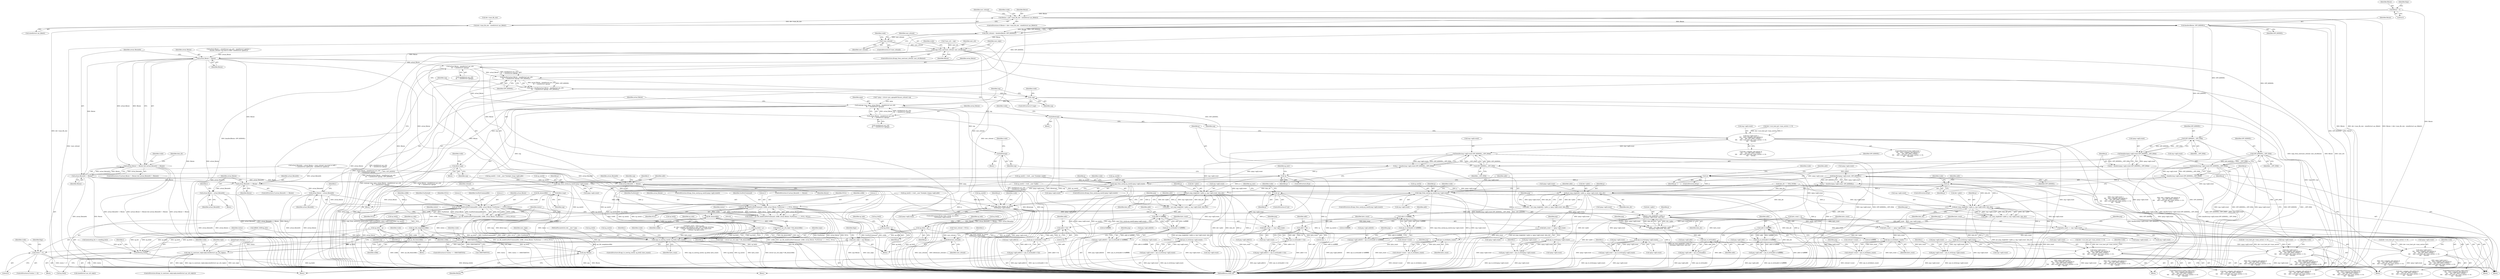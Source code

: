 digraph "0_linux_b4789b8e6be3151a955ade74872822f30e8cd914@API" {
"1000246" [label="(Call,kmalloc(fibsize, GFP_KERNEL))"];
"1000230" [label="(Call,fibsize > (dev->max_fib_size - sizeof(struct aac_fibhdr)))"];
"1000136" [label="(Call,fibsize = 0)"];
"1000232" [label="(Call,dev->max_fib_size - sizeof(struct aac_fibhdr))"];
"1000244" [label="(Call,user_srbcmd = kmalloc(fibsize, GFP_KERNEL))"];
"1000250" [label="(Call,!user_srbcmd)"];
"1000259" [label="(Call,copy_from_user(user_srbcmd, user_srb,fibsize))"];
"1000269" [label="(Call,user_reply = arg+fibsize)"];
"1001437" [label="(Call,copy_to_user(user_reply,reply,sizeof(struct aac_srb_reply)))"];
"1000271" [label="(Call,arg+fibsize)"];
"1000424" [label="(Call,actual_fibsize != fibsize)"];
"1000423" [label="(Call,(actual_fibsize != fibsize) && (actual_fibsize64 != fibsize))"];
"1000427" [label="(Call,actual_fibsize64 != fibsize)"];
"1000483" [label="(Call,actual_fibsize64 == fibsize)"];
"1000487" [label="(Call,actual_fibsize = actual_fibsize64)"];
"1000936" [label="(Call,aac_fib_send(ScsiPortCommand64, srbfib, actual_fibsize, FsaNormal, 1, 1,NULL,NULL))"];
"1000934" [label="(Call,status = aac_fib_send(ScsiPortCommand64, srbfib, actual_fibsize, FsaNormal, 1, 1,NULL,NULL))"];
"1001348" [label="(Call,status == -ERESTARTSYS)"];
"1001359" [label="(Call,status != 0)"];
"1001434" [label="(Call,fib_data(srbfib))"];
"1001432" [label="(Call,(struct aac_srb_reply *) fib_data(srbfib))"];
"1001430" [label="(Call,reply = (struct aac_srb_reply *) fib_data(srbfib))"];
"1001471" [label="(Call,aac_fib_complete(srbfib))"];
"1001473" [label="(Call,aac_fib_free(srbfib))"];
"1000727" [label="(Call,actual_fibsize = actual_fibsize64)"];
"1000962" [label="(Call,actual_fibsize64 == fibsize)"];
"1000700" [label="(Call,actual_fibsize - sizeof(struct aac_srb)\n\t\t\t  + sizeof(struct sgmap))"];
"1000699" [label="(Call,kmalloc(actual_fibsize - sizeof(struct aac_srb)\n\t\t\t  + sizeof(struct sgmap), GFP_KERNEL))"];
"1000697" [label="(Call,usg = kmalloc(actual_fibsize - sizeof(struct aac_srb)\n\t\t\t  + sizeof(struct sgmap), GFP_KERNEL))"];
"1000709" [label="(Call,!usg)"];
"1000717" [label="(Call,memcpy (usg, upsg, actual_fibsize - sizeof(struct aac_srb)\n\t\t\t  + sizeof(struct sgmap)))"];
"1000770" [label="(Call,kfree(usg))"];
"1000794" [label="(Call,kfree(usg))"];
"1000843" [label="(Call,kfree (usg))"];
"1000918" [label="(Call,kfree (usg))"];
"1000787" [label="(Call,GFP_KERNEL|__GFP_DMA)"];
"1000779" [label="(Call,kmalloc(usg->sg[i].count,GFP_KERNEL|__GFP_DMA))"];
"1000777" [label="(Call,p = kmalloc(usg->sg[i].count,GFP_KERNEL|__GFP_DMA))"];
"1000791" [label="(Call,!p)"];
"1000816" [label="(Call,sg_list[i] = p)"];
"1001416" [label="(Call,copy_to_user(sg_user[i], sg_list[i], byte_count))"];
"1001461" [label="(Call,kfree(sg_list[i]))"];
"1000830" [label="(Call,copy_from_user(p,sg_user[i],upsg->sg[i].count))"];
"1000852" [label="(Call,pci_map_single(dev->pdev, p, usg->sg[i].count, data_dir))"];
"1000850" [label="(Call,addr = pci_map_single(dev->pdev, p, usg->sg[i].count, data_dir))"];
"1000876" [label="(Call,addr & 0xffffffff)"];
"1000875" [label="(Call,cpu_to_le32(addr & 0xffffffff))"];
"1000865" [label="(Call,psg->sg[i].addr[0] = cpu_to_le32(addr & 0xffffffff))"];
"1000890" [label="(Call,addr>>32)"];
"1000889" [label="(Call,cpu_to_le32(addr>>32))"];
"1000879" [label="(Call,psg->sg[i].addr[1] = cpu_to_le32(addr>>32))"];
"1000893" [label="(Call,byte_count += usg->sg[i].count)"];
"1000924" [label="(Call,cpu_to_le32(byte_count))"];
"1000920" [label="(Call,srbcmd->count = cpu_to_le32(byte_count))"];
"1000910" [label="(Call,cpu_to_le32(usg->sg[i].count))"];
"1000745" [label="(Call,usg->sg[i].count >\n\t\t\t\t    ((dev->adapter_info.options &\n\t\t\t\t     AAC_OPT_NEW_COMM) ?\n\t\t\t\t      (dev->scsi_host_ptr->max_sectors << 9) :\n\t\t\t\t      65536))"];
"1000902" [label="(Call,psg->sg[i].count = cpu_to_le32(usg->sg[i].count))"];
"1000720" [label="(Call,actual_fibsize - sizeof(struct aac_srb)\n\t\t\t  + sizeof(struct sgmap))"];
"1001338" [label="(Call,aac_fib_send(ScsiPortCommand, srbfib, actual_fibsize, FsaNormal, 1, 1, NULL, NULL))"];
"1001336" [label="(Call,status = aac_fib_send(ScsiPortCommand, srbfib, actual_fibsize, FsaNormal, 1, 1, NULL, NULL))"];
"1001449" [label="(Call,kfree(user_srbcmd))"];
"1000545" [label="(Call,GFP_KERNEL|__GFP_DMA)"];
"1000537" [label="(Call,kmalloc(upsg->sg[i].count,GFP_KERNEL|__GFP_DMA))"];
"1000535" [label="(Call,p = kmalloc(upsg->sg[i].count,GFP_KERNEL|__GFP_DMA))"];
"1000549" [label="(Call,!p)"];
"1000594" [label="(Call,sg_list[i] = p)"];
"1000608" [label="(Call,copy_from_user(p,sg_user[i],upsg->sg[i].count))"];
"1000628" [label="(Call,pci_map_single(dev->pdev, p, upsg->sg[i].count, data_dir))"];
"1000626" [label="(Call,addr = pci_map_single(dev->pdev, p, upsg->sg[i].count, data_dir))"];
"1000652" [label="(Call,addr & 0xffffffff)"];
"1000651" [label="(Call,cpu_to_le32(addr & 0xffffffff))"];
"1000641" [label="(Call,psg->sg[i].addr[0] = cpu_to_le32(addr & 0xffffffff))"];
"1000666" [label="(Call,addr>>32)"];
"1000665" [label="(Call,cpu_to_le32(addr>>32))"];
"1000655" [label="(Call,psg->sg[i].addr[1] = cpu_to_le32(addr>>32))"];
"1000669" [label="(Call,byte_count += upsg->sg[i].count)"];
"1000686" [label="(Call,cpu_to_le32(upsg->sg[i].count))"];
"1000505" [label="(Call,upsg->sg[i].count >\n\t\t\t\t    ((dev->adapter_info.options &\n\t\t\t\t     AAC_OPT_NEW_COMM) ?\n\t\t\t\t      (dev->scsi_host_ptr->max_sectors << 9) :\n\t\t\t\t      65536))"];
"1000678" [label="(Call,psg->sg[i].count = cpu_to_le32(upsg->sg[i].count))"];
"1001027" [label="(Call,GFP_KERNEL|__GFP_DMA)"];
"1001019" [label="(Call,kmalloc(usg->sg[i].count,GFP_KERNEL|__GFP_DMA))"];
"1001017" [label="(Call,p = kmalloc(usg->sg[i].count,GFP_KERNEL|__GFP_DMA))"];
"1001031" [label="(Call,!p)"];
"1001074" [label="(Call,sg_list[i] = p)"];
"1001088" [label="(Call,copy_from_user(p,sg_user[i],usg->sg[i].count))"];
"1001108" [label="(Call,pci_map_single(dev->pdev, p, usg->sg[i].count, data_dir))"];
"1001106" [label="(Call,addr = pci_map_single(dev->pdev, p, usg->sg[i].count, data_dir))"];
"1001130" [label="(Call,addr & 0xffffffff)"];
"1001129" [label="(Call,cpu_to_le32(addr & 0xffffffff))"];
"1001121" [label="(Call,psg->sg[i].addr = cpu_to_le32(addr & 0xffffffff))"];
"1001133" [label="(Call,byte_count += usg->sg[i].count)"];
"1001326" [label="(Call,cpu_to_le32(byte_count))"];
"1001322" [label="(Call,srbcmd->count = cpu_to_le32(byte_count))"];
"1001150" [label="(Call,cpu_to_le32(usg->sg[i].count))"];
"1000987" [label="(Call,usg->sg[i].count >\n\t\t\t\t    ((dev->adapter_info.options &\n\t\t\t\t     AAC_OPT_NEW_COMM) ?\n\t\t\t\t      (dev->scsi_host_ptr->max_sectors << 9) :\n\t\t\t\t      65536))"];
"1001142" [label="(Call,psg->sg[i].count = cpu_to_le32(usg->sg[i].count))"];
"1001207" [label="(Call,kmalloc(upsg->sg[i].count, GFP_KERNEL))"];
"1001205" [label="(Call,p = kmalloc(upsg->sg[i].count, GFP_KERNEL))"];
"1001217" [label="(Call,!p)"];
"1001240" [label="(Call,sg_list[i] = p)"];
"1001254" [label="(Call,copy_from_user(p, sg_user[i],\n\t\t\t\t\t\t\tupsg->sg[i].count))"];
"1001274" [label="(Call,pci_map_single(dev->pdev, p,\n\t\t\t\t\tupsg->sg[i].count, data_dir))"];
"1001272" [label="(Call,addr = pci_map_single(dev->pdev, p,\n\t\t\t\t\tupsg->sg[i].count, data_dir))"];
"1001295" [label="(Call,cpu_to_le32(addr))"];
"1001287" [label="(Call,psg->sg[i].addr = cpu_to_le32(addr))"];
"1001297" [label="(Call,byte_count += upsg->sg[i].count)"];
"1001314" [label="(Call,cpu_to_le32(upsg->sg[i].count))"];
"1001175" [label="(Call,upsg->sg[i].count >\n\t\t\t\t    ((dev->adapter_info.options &\n\t\t\t\t     AAC_OPT_NEW_COMM) ?\n\t\t\t\t      (dev->scsi_host_ptr->max_sectors << 9) :\n\t\t\t\t      65536))"];
"1001306" [label="(Call,psg->sg[i].count = cpu_to_le32(upsg->sg[i].count))"];
"1000884" [label="(Identifier,psg)"];
"1000963" [label="(Identifier,actual_fibsize64)"];
"1000846" [label="(Identifier,rcode)"];
"1000935" [label="(Identifier,status)"];
"1000938" [label="(Identifier,srbfib)"];
"1000906" [label="(Identifier,psg)"];
"1000857" [label="(Call,usg->sg[i].count)"];
"1000600" [label="(Identifier,sg_indx)"];
"1001151" [label="(Call,usg->sg[i].count)"];
"1000964" [label="(Identifier,fibsize)"];
"1000851" [label="(Identifier,addr)"];
"1000962" [label="(Call,actual_fibsize64 == fibsize)"];
"1000844" [label="(Identifier,usg)"];
"1000940" [label="(Identifier,FsaNormal)"];
"1000126" [label="(Call,*user_srbcmd = NULL)"];
"1000968" [label="(Identifier,usg)"];
"1001440" [label="(Call,sizeof(struct aac_srb_reply))"];
"1001087" [label="(ControlStructure,if(copy_from_user(p,sg_user[i],usg->sg[i].count)))"];
"1001338" [label="(Call,aac_fib_send(ScsiPortCommand, srbfib, actual_fibsize, FsaNormal, 1, 1, NULL, NULL))"];
"1000429" [label="(Identifier,fibsize)"];
"1000521" [label="(Call,dev->scsi_host_ptr->max_sectors << 9)"];
"1000708" [label="(ControlStructure,if (!usg))"];
"1001359" [label="(Call,status != 0)"];
"1001102" [label="(Identifier,rcode)"];
"1000642" [label="(Call,psg->sg[i].addr[0])"];
"1000244" [label="(Call,user_srbcmd = kmalloc(fibsize, GFP_KERNEL))"];
"1000258" [label="(ControlStructure,if(copy_from_user(user_srbcmd, user_srb,fibsize)))"];
"1000270" [label="(Identifier,user_reply)"];
"1000537" [label="(Call,kmalloc(upsg->sg[i].count,GFP_KERNEL|__GFP_DMA))"];
"1001020" [label="(Call,usg->sg[i].count)"];
"1000463" [label="(Block,)"];
"1001360" [label="(Identifier,status)"];
"1000486" [label="(Block,)"];
"1001162" [label="(Identifier,i)"];
"1000875" [label="(Call,cpu_to_le32(addr & 0xffffffff))"];
"1001354" [label="(Identifier,rcode)"];
"1000653" [label="(Identifier,addr)"];
"1001310" [label="(Identifier,psg)"];
"1000652" [label="(Call,addr & 0xffffffff)"];
"1000208" [label="(Call,memset(sg_list, 0, sizeof(sg_list)))"];
"1001470" [label="(Block,)"];
"1000247" [label="(Identifier,fibsize)"];
"1001297" [label="(Call,byte_count += upsg->sg[i].count)"];
"1000246" [label="(Call,kmalloc(fibsize, GFP_KERNEL))"];
"1000628" [label="(Call,pci_map_single(dev->pdev, p, upsg->sg[i].count, data_dir))"];
"1001453" [label="(Identifier,i)"];
"1000707" [label="(Identifier,GFP_KERNEL)"];
"1000870" [label="(Identifier,psg)"];
"1000850" [label="(Call,addr = pci_map_single(dev->pdev, p, usg->sg[i].count, data_dir))"];
"1000595" [label="(Call,sg_list[i])"];
"1000928" [label="(Identifier,psg)"];
"1000671" [label="(Call,upsg->sg[i].count)"];
"1001146" [label="(Identifier,psg)"];
"1000943" [label="(Identifier,NULL)"];
"1001448" [label="(JumpTarget,cleanup:)"];
"1001279" [label="(Call,upsg->sg[i].count)"];
"1000893" [label="(Call,byte_count += usg->sg[i].count)"];
"1000405" [label="(Call,actual_fibsize64 = actual_fibsize + (user_srbcmd->sg.count & 0xff) *\n\t  (sizeof(struct sgentry64) - sizeof(struct sgentry)))"];
"1001306" [label="(Call,psg->sg[i].count = cpu_to_le32(upsg->sg[i].count))"];
"1000231" [label="(Identifier,fibsize)"];
"1000233" [label="(Call,dev->max_fib_size)"];
"1000665" [label="(Call,cpu_to_le32(addr>>32))"];
"1001339" [label="(Identifier,ScsiPortCommand)"];
"1000598" [label="(Identifier,p)"];
"1000877" [label="(Identifier,addr)"];
"1000729" [label="(Identifier,actual_fibsize64)"];
"1001477" [label="(MethodReturn,static int)"];
"1000229" [label="(ControlStructure,if (fibsize > (dev->max_fib_size - sizeof(struct aac_fibhdr))))"];
"1000273" [label="(Identifier,fibsize)"];
"1000262" [label="(Identifier,fibsize)"];
"1001337" [label="(Identifier,status)"];
"1000865" [label="(Call,psg->sg[i].addr[0] = cpu_to_le32(addr & 0xffffffff))"];
"1000902" [label="(Call,psg->sg[i].count = cpu_to_le32(usg->sg[i].count))"];
"1001150" [label="(Call,cpu_to_le32(usg->sg[i].count))"];
"1000269" [label="(Call,user_reply = arg+fibsize)"];
"1001183" [label="(Call,(dev->adapter_info.options &\n\t\t\t\t     AAC_OPT_NEW_COMM) ?\n\t\t\t\t      (dev->scsi_host_ptr->max_sectors << 9) :\n\t\t\t\t      65536)"];
"1000770" [label="(Call,kfree(usg))"];
"1000835" [label="(Call,upsg->sg[i].count)"];
"1000505" [label="(Call,upsg->sg[i].count >\n\t\t\t\t    ((dev->adapter_info.options &\n\t\t\t\t     AAC_OPT_NEW_COMM) ?\n\t\t\t\t      (dev->scsi_host_ptr->max_sectors << 9) :\n\t\t\t\t      65536))"];
"1001205" [label="(Call,p = kmalloc(upsg->sg[i].count, GFP_KERNEL))"];
"1000895" [label="(Call,usg->sg[i].count)"];
"1001075" [label="(Call,sg_list[i])"];
"1001170" [label="(Identifier,i)"];
"1000728" [label="(Identifier,actual_fibsize)"];
"1000452" [label="(Call,byte_count = 0)"];
"1001207" [label="(Call,kmalloc(upsg->sg[i].count, GFP_KERNEL))"];
"1000822" [label="(Identifier,sg_indx)"];
"1000801" [label="(Call,sg_user[i] = (void __user *)(uintptr_t)usg->sg[i].addr)"];
"1000987" [label="(Call,usg->sg[i].count >\n\t\t\t\t    ((dev->adapter_info.options &\n\t\t\t\t     AAC_OPT_NEW_COMM) ?\n\t\t\t\t      (dev->scsi_host_ptr->max_sectors << 9) :\n\t\t\t\t      65536))"];
"1000546" [label="(Identifier,GFP_KERNEL)"];
"1000842" [label="(Block,)"];
"1000609" [label="(Identifier,p)"];
"1001132" [label="(Literal,0xffffffff)"];
"1000265" [label="(Identifier,rcode)"];
"1000795" [label="(Identifier,usg)"];
"1001326" [label="(Call,cpu_to_le32(byte_count))"];
"1000892" [label="(Literal,32)"];
"1000428" [label="(Identifier,actual_fibsize64)"];
"1001415" [label="(ControlStructure,if(copy_to_user(sg_user[i], sg_list[i], byte_count)))"];
"1001088" [label="(Call,copy_from_user(p,sg_user[i],usg->sg[i].count))"];
"1000640" [label="(Identifier,data_dir)"];
"1001296" [label="(Identifier,addr)"];
"1001432" [label="(Call,(struct aac_srb_reply *) fib_data(srbfib))"];
"1000206" [label="(Call,fib_data(srbfib))"];
"1000843" [label="(Call,kfree (usg))"];
"1000424" [label="(Call,actual_fibsize != fibsize)"];
"1000699" [label="(Call,kmalloc(actual_fibsize - sizeof(struct aac_srb)\n\t\t\t  + sizeof(struct sgmap), GFP_KERNEL))"];
"1001255" [label="(Identifier,p)"];
"1000485" [label="(Identifier,fibsize)"];
"1000890" [label="(Call,addr>>32)"];
"1001473" [label="(Call,aac_fib_free(srbfib))"];
"1000678" [label="(Call,psg->sg[i].count = cpu_to_le32(upsg->sg[i].count))"];
"1001426" [label="(Identifier,rcode)"];
"1001430" [label="(Call,reply = (struct aac_srb_reply *) fib_data(srbfib))"];
"1000820" [label="(Identifier,p)"];
"1000251" [label="(Identifier,user_srbcmd)"];
"1000779" [label="(Call,kmalloc(usg->sg[i].count,GFP_KERNEL|__GFP_DMA))"];
"1000789" [label="(Identifier,__GFP_DMA)"];
"1001383" [label="(Call,byte_count = le32_to_cpu(\n\t\t\t  (dev->adapter_info.options & AAC_OPT_SGMAP_HOST64)\n\t\t\t      ? ((struct sgmap64*)&srbcmd->sg)->sg[i].count\n\t\t\t      : srbcmd->sg.sg[i].count))"];
"1000666" [label="(Call,addr>>32)"];
"1000626" [label="(Call,addr = pci_map_single(dev->pdev, p, upsg->sg[i].count, data_dir))"];
"1001344" [label="(Literal,1)"];
"1000558" [label="(Identifier,addr)"];
"1001435" [label="(Identifier,srbfib)"];
"1000961" [label="(ControlStructure,if (actual_fibsize64 == fibsize))"];
"1001298" [label="(Identifier,byte_count)"];
"1001314" [label="(Call,cpu_to_le32(upsg->sg[i].count))"];
"1000422" [label="(ControlStructure,if ((actual_fibsize != fibsize) && (actual_fibsize64 != fibsize)))"];
"1001254" [label="(Call,copy_from_user(p, sg_user[i],\n\t\t\t\t\t\t\tupsg->sg[i].count))"];
"1001031" [label="(Call,!p)"];
"1001345" [label="(Identifier,NULL)"];
"1000622" [label="(Identifier,rcode)"];
"1000423" [label="(Call,(actual_fibsize != fibsize) && (actual_fibsize64 != fibsize))"];
"1000670" [label="(Identifier,byte_count)"];
"1000934" [label="(Call,status = aac_fib_send(ScsiPortCommand64, srbfib, actual_fibsize, FsaNormal, 1, 1,NULL,NULL))"];
"1000941" [label="(Literal,1)"];
"1000727" [label="(Call,actual_fibsize = actual_fibsize64)"];
"1000787" [label="(Call,GFP_KERNEL|__GFP_DMA)"];
"1000721" [label="(Identifier,actual_fibsize)"];
"1000831" [label="(Identifier,p)"];
"1001275" [label="(Call,dev->pdev)"];
"1000718" [label="(Identifier,usg)"];
"1001201" [label="(Identifier,rcode)"];
"1000741" [label="(Block,)"];
"1001108" [label="(Call,pci_map_single(dev->pdev, p, usg->sg[i].count, data_dir))"];
"1000488" [label="(Identifier,actual_fibsize)"];
"1000538" [label="(Call,upsg->sg[i].count)"];
"1001122" [label="(Call,psg->sg[i].addr)"];
"1001347" [label="(ControlStructure,if (status == -ERESTARTSYS))"];
"1000745" [label="(Call,usg->sg[i].count >\n\t\t\t\t    ((dev->adapter_info.options &\n\t\t\t\t     AAC_OPT_NEW_COMM) ?\n\t\t\t\t      (dev->scsi_host_ptr->max_sectors << 9) :\n\t\t\t\t      65536))"];
"1001474" [label="(Identifier,srbfib)"];
"1000753" [label="(Call,(dev->adapter_info.options &\n\t\t\t\t     AAC_OPT_NEW_COMM) ?\n\t\t\t\t      (dev->scsi_host_ptr->max_sectors << 9) :\n\t\t\t\t      65536)"];
"1001107" [label="(Identifier,addr)"];
"1001439" [label="(Identifier,reply)"];
"1000553" [label="(Identifier,rcode)"];
"1000803" [label="(Identifier,sg_user)"];
"1001013" [label="(Identifier,rcode)"];
"1001364" [label="(Identifier,rcode)"];
"1000925" [label="(Identifier,byte_count)"];
"1000117" [label="(MethodParameterIn,void __user * arg)"];
"1000698" [label="(Identifier,usg)"];
"1000484" [label="(Identifier,actual_fibsize64)"];
"1000682" [label="(Identifier,psg)"];
"1001315" [label="(Call,upsg->sg[i].count)"];
"1001431" [label="(Identifier,reply)"];
"1001129" [label="(Call,cpu_to_le32(addr & 0xffffffff))"];
"1000547" [label="(Identifier,__GFP_DMA)"];
"1000944" [label="(Identifier,NULL)"];
"1001142" [label="(Call,psg->sg[i].count = cpu_to_le32(usg->sg[i].count))"];
"1000232" [label="(Call,dev->max_fib_size - sizeof(struct aac_fibhdr))"];
"1000701" [label="(Identifier,actual_fibsize)"];
"1000717" [label="(Call,memcpy (usg, upsg, actual_fibsize - sizeof(struct aac_srb)\n\t\t\t  + sizeof(struct sgmap)))"];
"1000254" [label="(Identifier,rcode)"];
"1000773" [label="(Identifier,rcode)"];
"1000245" [label="(Identifier,user_srbcmd)"];
"1001109" [label="(Call,dev->pdev)"];
"1000272" [label="(Identifier,arg)"];
"1000271" [label="(Call,arg+fibsize)"];
"1000937" [label="(Identifier,ScsiPortCommand64)"];
"1001246" [label="(Identifier,sg_indx)"];
"1000702" [label="(Call,sizeof(struct aac_srb)\n\t\t\t  + sizeof(struct sgmap))"];
"1000777" [label="(Call,p = kmalloc(usg->sg[i].count,GFP_KERNEL|__GFP_DMA))"];
"1001030" [label="(ControlStructure,if(!p))"];
"1000910" [label="(Call,cpu_to_le32(usg->sg[i].count))"];
"1001349" [label="(Identifier,status)"];
"1000719" [label="(Identifier,upsg)"];
"1000778" [label="(Identifier,p)"];
"1001174" [label="(ControlStructure,if (upsg->sg[i].count >\n\t\t\t\t    ((dev->adapter_info.options &\n\t\t\t\t     AAC_OPT_NEW_COMM) ?\n\t\t\t\t      (dev->scsi_host_ptr->max_sectors << 9) :\n\t\t\t\t      65536)))"];
"1000946" [label="(Block,)"];
"1000746" [label="(Call,usg->sg[i].count)"];
"1001278" [label="(Identifier,p)"];
"1000788" [label="(Identifier,GFP_KERNEL)"];
"1000942" [label="(Literal,1)"];
"1001003" [label="(Call,dev->scsi_host_ptr->max_sectors << 9)"];
"1001175" [label="(Call,upsg->sg[i].count >\n\t\t\t\t    ((dev->adapter_info.options &\n\t\t\t\t     AAC_OPT_NEW_COMM) ?\n\t\t\t\t      (dev->scsi_host_ptr->max_sectors << 9) :\n\t\t\t\t      65536))"];
"1001272" [label="(Call,addr = pci_map_single(dev->pdev, p,\n\t\t\t\t\tupsg->sg[i].count, data_dir))"];
"1001295" [label="(Call,cpu_to_le32(addr))"];
"1000379" [label="(Call,ARRAY_SIZE(sg_list))"];
"1001462" [label="(Call,sg_list[i])"];
"1000118" [label="(Block,)"];
"1000608" [label="(Call,copy_from_user(p,sg_user[i],upsg->sg[i].count))"];
"1001288" [label="(Call,psg->sg[i].addr)"];
"1001135" [label="(Call,usg->sg[i].count)"];
"1000641" [label="(Call,psg->sg[i].addr[0] = cpu_to_le32(addr & 0xffffffff))"];
"1000797" [label="(Identifier,rcode)"];
"1001225" [label="(Call,sg_user[i] = (void __user *)(uintptr_t)upsg->sg[i].addr)"];
"1000856" [label="(Identifier,p)"];
"1001436" [label="(ControlStructure,if(copy_to_user(user_reply,reply,sizeof(struct aac_srb_reply))))"];
"1001206" [label="(Identifier,p)"];
"1000550" [label="(Identifier,p)"];
"1001191" [label="(Call,dev->scsi_host_ptr->max_sectors << 9)"];
"1000697" [label="(Call,usg = kmalloc(actual_fibsize - sizeof(struct aac_srb)\n\t\t\t  + sizeof(struct sgmap), GFP_KERNEL))"];
"1001018" [label="(Identifier,p)"];
"1001346" [label="(Identifier,NULL)"];
"1001259" [label="(Call,upsg->sg[i].count)"];
"1000610" [label="(Call,sg_user[i])"];
"1001106" [label="(Call,addr = pci_map_single(dev->pdev, p, usg->sg[i].count, data_dir))"];
"1000137" [label="(Identifier,fibsize)"];
"1001348" [label="(Call,status == -ERESTARTSYS)"];
"1001017" [label="(Call,p = kmalloc(usg->sg[i].count,GFP_KERNEL|__GFP_DMA))"];
"1001078" [label="(Identifier,p)"];
"1001450" [label="(Identifier,user_srbcmd)"];
"1000141" [label="(Identifier,flags)"];
"1001340" [label="(Identifier,srbfib)"];
"1001133" [label="(Call,byte_count += usg->sg[i].count)"];
"1001216" [label="(ControlStructure,if (!p))"];
"1001130" [label="(Call,addr & 0xffffffff)"];
"1000894" [label="(Identifier,byte_count)"];
"1001067" [label="(Call,sg_user[i] = (void __user *)addr)"];
"1000918" [label="(Call,kfree (usg))"];
"1001176" [label="(Call,upsg->sg[i].count)"];
"1000667" [label="(Identifier,addr)"];
"1000646" [label="(Identifier,psg)"];
"1001090" [label="(Call,sg_user[i])"];
"1000531" [label="(Identifier,rcode)"];
"1000632" [label="(Identifier,p)"];
"1001268" [label="(Identifier,rcode)"];
"1000425" [label="(Identifier,actual_fibsize)"];
"1000594" [label="(Call,sg_list[i] = p)"];
"1000679" [label="(Call,psg->sg[i].count)"];
"1000230" [label="(Call,fibsize > (dev->max_fib_size - sizeof(struct aac_fibhdr)))"];
"1000585" [label="(Call,sg_user[i] = (void __user *)(uintptr_t)addr)"];
"1001350" [label="(Call,-ERESTARTSYS)"];
"1000249" [label="(ControlStructure,if (!user_srbcmd))"];
"1000492" [label="(Identifier,i)"];
"1001358" [label="(ControlStructure,if (status != 0))"];
"1000889" [label="(Call,cpu_to_le32(addr>>32))"];
"1001089" [label="(Identifier,p)"];
"1000921" [label="(Call,srbcmd->count)"];
"1001370" [label="(Identifier,flags)"];
"1000939" [label="(Identifier,actual_fibsize)"];
"1000866" [label="(Call,psg->sg[i].addr[0])"];
"1001472" [label="(Identifier,srbfib)"];
"1000771" [label="(Identifier,usg)"];
"1001460" [label="(Block,)"];
"1000487" [label="(Call,actual_fibsize = actual_fibsize64)"];
"1000986" [label="(ControlStructure,if (usg->sg[i].count >\n\t\t\t\t    ((dev->adapter_info.options &\n\t\t\t\t     AAC_OPT_NEW_COMM) ?\n\t\t\t\t      (dev->scsi_host_ptr->max_sectors << 9) :\n\t\t\t\t      65536)))"];
"1001420" [label="(Call,sg_list[i])"];
"1001476" [label="(Identifier,rcode)"];
"1001080" [label="(Identifier,sg_indx)"];
"1001274" [label="(Call,pci_map_single(dev->pdev, p,\n\t\t\t\t\tupsg->sg[i].count, data_dir))"];
"1001112" [label="(Identifier,p)"];
"1000983" [label="(Block,)"];
"1001459" [label="(Identifier,i)"];
"1001438" [label="(Identifier,user_reply)"];
"1000817" [label="(Call,sg_list[i])"];
"1001437" [label="(Call,copy_to_user(user_reply,reply,sizeof(struct aac_srb_reply)))"];
"1001330" [label="(Identifier,psg)"];
"1001143" [label="(Call,psg->sg[i].count)"];
"1000482" [label="(ControlStructure,if (actual_fibsize64 == fibsize))"];
"1000713" [label="(Identifier,rcode)"];
"1000919" [label="(Identifier,usg)"];
"1000489" [label="(Identifier,actual_fibsize64)"];
"1000438" [label="(Call,data_dir == DMA_NONE)"];
"1000654" [label="(Literal,0xffffffff)"];
"1000535" [label="(Call,p = kmalloc(upsg->sg[i].count,GFP_KERNEL|__GFP_DMA))"];
"1000878" [label="(Literal,0xffffffff)"];
"1000911" [label="(Call,usg->sg[i].count)"];
"1001215" [label="(Identifier,GFP_KERNEL)"];
"1001423" [label="(Identifier,byte_count)"];
"1000852" [label="(Call,pci_map_single(dev->pdev, p, usg->sg[i].count, data_dir))"];
"1000549" [label="(Call,!p)"];
"1000744" [label="(ControlStructure,if (usg->sg[i].count >\n\t\t\t\t    ((dev->adapter_info.options &\n\t\t\t\t     AAC_OPT_NEW_COMM) ?\n\t\t\t\t      (dev->scsi_host_ptr->max_sectors << 9) :\n\t\t\t\t      65536)))"];
"1001035" [label="(Identifier,rcode)"];
"1001286" [label="(Identifier,data_dir)"];
"1000792" [label="(Identifier,p)"];
"1001336" [label="(Call,status = aac_fib_send(ScsiPortCommand, srbfib, actual_fibsize, FsaNormal, 1, 1, NULL, NULL))"];
"1001417" [label="(Call,sg_user[i])"];
"1001244" [label="(Identifier,p)"];
"1001434" [label="(Call,fib_data(srbfib))"];
"1000130" [label="(Call,*user_srb = arg)"];
"1001125" [label="(Identifier,psg)"];
"1000432" [label="(Identifier,rcode)"];
"1000500" [label="(Identifier,i)"];
"1000780" [label="(Call,usg->sg[i].count)"];
"1000504" [label="(ControlStructure,if (upsg->sg[i].count >\n\t\t\t\t    ((dev->adapter_info.options &\n\t\t\t\t     AAC_OPT_NEW_COMM) ?\n\t\t\t\t      (dev->scsi_host_ptr->max_sectors << 9) :\n\t\t\t\t      65536)))"];
"1000832" [label="(Call,sg_user[i])"];
"1000995" [label="(Call,(dev->adapter_info.options &\n\t\t\t\t     AAC_OPT_NEW_COMM) ?\n\t\t\t\t      (dev->scsi_host_ptr->max_sectors << 9) :\n\t\t\t\t      65536)"];
"1001028" [label="(Identifier,GFP_KERNEL)"];
"1001343" [label="(Literal,1)"];
"1000261" [label="(Identifier,user_srb)"];
"1001217" [label="(Call,!p)"];
"1000248" [label="(Identifier,GFP_KERNEL)"];
"1000536" [label="(Identifier,p)"];
"1000387" [label="(Call,actual_fibsize = sizeof(struct aac_srb) - sizeof(struct sgentry) +\n\t\t((user_srbcmd->sg.count & 0xff) * sizeof(struct sgentry)))"];
"1000988" [label="(Call,usg->sg[i].count)"];
"1000740" [label="(Identifier,i)"];
"1001461" [label="(Call,kfree(sg_list[i]))"];
"1001227" [label="(Identifier,sg_user)"];
"1000880" [label="(Call,psg->sg[i].addr[1])"];
"1000613" [label="(Call,upsg->sg[i].count)"];
"1001322" [label="(Call,srbcmd->count = cpu_to_le32(byte_count))"];
"1001131" [label="(Identifier,addr)"];
"1000922" [label="(Identifier,srbcmd)"];
"1000633" [label="(Call,upsg->sg[i].count)"];
"1000864" [label="(Identifier,data_dir)"];
"1001027" [label="(Call,GFP_KERNEL|__GFP_DMA)"];
"1000426" [label="(Identifier,fibsize)"];
"1000853" [label="(Call,dev->pdev)"];
"1000656" [label="(Call,psg->sg[i].addr[1])"];
"1001074" [label="(Call,sg_list[i] = p)"];
"1000686" [label="(Call,cpu_to_le32(upsg->sg[i].count))"];
"1000651" [label="(Call,cpu_to_le32(addr & 0xffffffff))"];
"1001444" [label="(Identifier,rcode)"];
"1000829" [label="(ControlStructure,if(copy_from_user(p,sg_user[i],upsg->sg[i].count)))"];
"1000710" [label="(Identifier,usg)"];
"1000655" [label="(Call,psg->sg[i].addr[1] = cpu_to_le32(addr>>32))"];
"1000427" [label="(Call,actual_fibsize64 != fibsize)"];
"1000982" [label="(Identifier,i)"];
"1001134" [label="(Identifier,byte_count)"];
"1001240" [label="(Call,sg_list[i] = p)"];
"1001256" [label="(Call,sg_user[i])"];
"1001323" [label="(Call,srbcmd->count)"];
"1001208" [label="(Call,upsg->sg[i].count)"];
"1000830" [label="(Call,copy_from_user(p,sg_user[i],upsg->sg[i].count))"];
"1000548" [label="(ControlStructure,if(!p))"];
"1000545" [label="(Call,GFP_KERNEL|__GFP_DMA)"];
"1000761" [label="(Call,dev->scsi_host_ptr->max_sectors << 9)"];
"1000501" [label="(Block,)"];
"1000700" [label="(Call,actual_fibsize - sizeof(struct aac_srb)\n\t\t\t  + sizeof(struct sgmap))"];
"1001241" [label="(Call,sg_list[i])"];
"1000816" [label="(Call,sg_list[i] = p)"];
"1001307" [label="(Call,psg->sg[i].count)"];
"1000903" [label="(Call,psg->sg[i].count)"];
"1001019" [label="(Call,kmalloc(usg->sg[i].count,GFP_KERNEL|__GFP_DMA))"];
"1000439" [label="(Identifier,data_dir)"];
"1001361" [label="(Literal,0)"];
"1000720" [label="(Call,actual_fibsize - sizeof(struct aac_srb)\n\t\t\t  + sizeof(struct sgmap))"];
"1000669" [label="(Call,byte_count += upsg->sg[i].count)"];
"1000769" [label="(Block,)"];
"1001287" [label="(Call,psg->sg[i].addr = cpu_to_le32(addr))"];
"1001113" [label="(Call,usg->sg[i].count)"];
"1000891" [label="(Identifier,addr)"];
"1001121" [label="(Call,psg->sg[i].addr = cpu_to_le32(addr & 0xffffffff))"];
"1000722" [label="(Call,sizeof(struct aac_srb)\n\t\t\t  + sizeof(struct sgmap))"];
"1000629" [label="(Call,dev->pdev)"];
"1000250" [label="(Call,!user_srbcmd)"];
"1000513" [label="(Call,(dev->adapter_info.options &\n\t\t\t\t     AAC_OPT_NEW_COMM) ?\n\t\t\t\t      (dev->scsi_host_ptr->max_sectors << 9) :\n\t\t\t\t      65536)"];
"1000920" [label="(Call,srbcmd->count = cpu_to_le32(byte_count))"];
"1000695" [label="(Block,)"];
"1001253" [label="(ControlStructure,if(copy_from_user(p, sg_user[i],\n\t\t\t\t\t\t\tupsg->sg[i].count)))"];
"1000240" [label="(Identifier,rcode)"];
"1000260" [label="(Identifier,user_srbcmd)"];
"1000791" [label="(Call,!p)"];
"1001381" [label="(Identifier,i)"];
"1000607" [label="(ControlStructure,if(copy_from_user(p,sg_user[i],upsg->sg[i].count)))"];
"1001093" [label="(Call,usg->sg[i].count)"];
"1001291" [label="(Identifier,psg)"];
"1001342" [label="(Identifier,FsaNormal)"];
"1001040" [label="(Identifier,addr)"];
"1001171" [label="(Block,)"];
"1000793" [label="(Block,)"];
"1000660" [label="(Identifier,psg)"];
"1000879" [label="(Call,psg->sg[i].addr[1] = cpu_to_le32(addr>>32))"];
"1000138" [label="(Literal,0)"];
"1001029" [label="(Identifier,__GFP_DMA)"];
"1000924" [label="(Call,cpu_to_le32(byte_count))"];
"1000275" [label="(Identifier,flags)"];
"1000506" [label="(Call,upsg->sg[i].count)"];
"1001221" [label="(Identifier,rcode)"];
"1000627" [label="(Identifier,addr)"];
"1001416" [label="(Call,copy_to_user(sg_user[i], sg_list[i], byte_count))"];
"1000465" [label="(Call,* upsg = (struct user_sgmap64*)&user_srbcmd->sg)"];
"1000790" [label="(ControlStructure,if(!p))"];
"1000236" [label="(Call,sizeof(struct aac_fibhdr))"];
"1001327" [label="(Identifier,byte_count)"];
"1000483" [label="(Call,actual_fibsize64 == fibsize)"];
"1000136" [label="(Call,fibsize = 0)"];
"1001218" [label="(Identifier,p)"];
"1001032" [label="(Identifier,p)"];
"1000876" [label="(Call,addr & 0xffffffff)"];
"1001273" [label="(Identifier,addr)"];
"1001299" [label="(Call,upsg->sg[i].count)"];
"1000794" [label="(Call,kfree(usg))"];
"1001341" [label="(Identifier,actual_fibsize)"];
"1001120" [label="(Identifier,data_dir)"];
"1001449" [label="(Call,kfree(user_srbcmd))"];
"1000259" [label="(Call,copy_from_user(user_srbcmd, user_srb,fibsize))"];
"1000709" [label="(Call,!usg)"];
"1000668" [label="(Literal,32)"];
"1001471" [label="(Call,aac_fib_complete(srbfib))"];
"1000732" [label="(Identifier,i)"];
"1000687" [label="(Call,upsg->sg[i].count)"];
"1000936" [label="(Call,aac_fib_send(ScsiPortCommand64, srbfib, actual_fibsize, FsaNormal, 1, 1,NULL,NULL))"];
"1000246" -> "1000244"  [label="AST: "];
"1000246" -> "1000248"  [label="CFG: "];
"1000247" -> "1000246"  [label="AST: "];
"1000248" -> "1000246"  [label="AST: "];
"1000244" -> "1000246"  [label="CFG: "];
"1000246" -> "1001477"  [label="DDG: GFP_KERNEL"];
"1000246" -> "1001477"  [label="DDG: fibsize"];
"1000246" -> "1000244"  [label="DDG: fibsize"];
"1000246" -> "1000244"  [label="DDG: GFP_KERNEL"];
"1000230" -> "1000246"  [label="DDG: fibsize"];
"1000246" -> "1000259"  [label="DDG: fibsize"];
"1000246" -> "1000545"  [label="DDG: GFP_KERNEL"];
"1000246" -> "1000699"  [label="DDG: GFP_KERNEL"];
"1000246" -> "1001027"  [label="DDG: GFP_KERNEL"];
"1000246" -> "1001207"  [label="DDG: GFP_KERNEL"];
"1000230" -> "1000229"  [label="AST: "];
"1000230" -> "1000232"  [label="CFG: "];
"1000231" -> "1000230"  [label="AST: "];
"1000232" -> "1000230"  [label="AST: "];
"1000240" -> "1000230"  [label="CFG: "];
"1000245" -> "1000230"  [label="CFG: "];
"1000230" -> "1001477"  [label="DDG: fibsize"];
"1000230" -> "1001477"  [label="DDG: dev->max_fib_size - sizeof(struct aac_fibhdr)"];
"1000230" -> "1001477"  [label="DDG: fibsize > (dev->max_fib_size - sizeof(struct aac_fibhdr))"];
"1000136" -> "1000230"  [label="DDG: fibsize"];
"1000232" -> "1000230"  [label="DDG: dev->max_fib_size"];
"1000136" -> "1000118"  [label="AST: "];
"1000136" -> "1000138"  [label="CFG: "];
"1000137" -> "1000136"  [label="AST: "];
"1000138" -> "1000136"  [label="AST: "];
"1000141" -> "1000136"  [label="CFG: "];
"1000136" -> "1001477"  [label="DDG: fibsize"];
"1000232" -> "1000236"  [label="CFG: "];
"1000233" -> "1000232"  [label="AST: "];
"1000236" -> "1000232"  [label="AST: "];
"1000232" -> "1001477"  [label="DDG: dev->max_fib_size"];
"1000244" -> "1000118"  [label="AST: "];
"1000245" -> "1000244"  [label="AST: "];
"1000251" -> "1000244"  [label="CFG: "];
"1000244" -> "1001477"  [label="DDG: kmalloc(fibsize, GFP_KERNEL)"];
"1000244" -> "1000250"  [label="DDG: user_srbcmd"];
"1000250" -> "1000249"  [label="AST: "];
"1000250" -> "1000251"  [label="CFG: "];
"1000251" -> "1000250"  [label="AST: "];
"1000254" -> "1000250"  [label="CFG: "];
"1000260" -> "1000250"  [label="CFG: "];
"1000250" -> "1001477"  [label="DDG: !user_srbcmd"];
"1000250" -> "1000259"  [label="DDG: user_srbcmd"];
"1000250" -> "1001449"  [label="DDG: user_srbcmd"];
"1000259" -> "1000258"  [label="AST: "];
"1000259" -> "1000262"  [label="CFG: "];
"1000260" -> "1000259"  [label="AST: "];
"1000261" -> "1000259"  [label="AST: "];
"1000262" -> "1000259"  [label="AST: "];
"1000265" -> "1000259"  [label="CFG: "];
"1000270" -> "1000259"  [label="CFG: "];
"1000259" -> "1001477"  [label="DDG: copy_from_user(user_srbcmd, user_srb,fibsize)"];
"1000259" -> "1001477"  [label="DDG: fibsize"];
"1000259" -> "1001477"  [label="DDG: user_srb"];
"1000130" -> "1000259"  [label="DDG: user_srb"];
"1000259" -> "1000269"  [label="DDG: fibsize"];
"1000259" -> "1000271"  [label="DDG: fibsize"];
"1000259" -> "1000424"  [label="DDG: fibsize"];
"1000259" -> "1001449"  [label="DDG: user_srbcmd"];
"1000269" -> "1000118"  [label="AST: "];
"1000269" -> "1000271"  [label="CFG: "];
"1000270" -> "1000269"  [label="AST: "];
"1000271" -> "1000269"  [label="AST: "];
"1000275" -> "1000269"  [label="CFG: "];
"1000269" -> "1001477"  [label="DDG: user_reply"];
"1000269" -> "1001477"  [label="DDG: arg+fibsize"];
"1000117" -> "1000269"  [label="DDG: arg"];
"1000269" -> "1001437"  [label="DDG: user_reply"];
"1001437" -> "1001436"  [label="AST: "];
"1001437" -> "1001440"  [label="CFG: "];
"1001438" -> "1001437"  [label="AST: "];
"1001439" -> "1001437"  [label="AST: "];
"1001440" -> "1001437"  [label="AST: "];
"1001444" -> "1001437"  [label="CFG: "];
"1001448" -> "1001437"  [label="CFG: "];
"1001437" -> "1001477"  [label="DDG: reply"];
"1001437" -> "1001477"  [label="DDG: copy_to_user(user_reply,reply,sizeof(struct aac_srb_reply))"];
"1001437" -> "1001477"  [label="DDG: user_reply"];
"1001430" -> "1001437"  [label="DDG: reply"];
"1000271" -> "1000273"  [label="CFG: "];
"1000272" -> "1000271"  [label="AST: "];
"1000273" -> "1000271"  [label="AST: "];
"1000271" -> "1001477"  [label="DDG: fibsize"];
"1000271" -> "1001477"  [label="DDG: arg"];
"1000117" -> "1000271"  [label="DDG: arg"];
"1000424" -> "1000423"  [label="AST: "];
"1000424" -> "1000426"  [label="CFG: "];
"1000425" -> "1000424"  [label="AST: "];
"1000426" -> "1000424"  [label="AST: "];
"1000428" -> "1000424"  [label="CFG: "];
"1000423" -> "1000424"  [label="CFG: "];
"1000424" -> "1001477"  [label="DDG: fibsize"];
"1000424" -> "1001477"  [label="DDG: actual_fibsize"];
"1000424" -> "1000423"  [label="DDG: actual_fibsize"];
"1000424" -> "1000423"  [label="DDG: fibsize"];
"1000387" -> "1000424"  [label="DDG: actual_fibsize"];
"1000424" -> "1000427"  [label="DDG: fibsize"];
"1000424" -> "1000483"  [label="DDG: fibsize"];
"1000424" -> "1000700"  [label="DDG: actual_fibsize"];
"1000424" -> "1000962"  [label="DDG: fibsize"];
"1000424" -> "1001338"  [label="DDG: actual_fibsize"];
"1000423" -> "1000422"  [label="AST: "];
"1000423" -> "1000427"  [label="CFG: "];
"1000427" -> "1000423"  [label="AST: "];
"1000432" -> "1000423"  [label="CFG: "];
"1000439" -> "1000423"  [label="CFG: "];
"1000423" -> "1001477"  [label="DDG: actual_fibsize64 != fibsize"];
"1000423" -> "1001477"  [label="DDG: (actual_fibsize != fibsize) && (actual_fibsize64 != fibsize)"];
"1000423" -> "1001477"  [label="DDG: actual_fibsize != fibsize"];
"1000427" -> "1000423"  [label="DDG: actual_fibsize64"];
"1000427" -> "1000423"  [label="DDG: fibsize"];
"1000427" -> "1000429"  [label="CFG: "];
"1000428" -> "1000427"  [label="AST: "];
"1000429" -> "1000427"  [label="AST: "];
"1000427" -> "1001477"  [label="DDG: actual_fibsize64"];
"1000427" -> "1001477"  [label="DDG: fibsize"];
"1000405" -> "1000427"  [label="DDG: actual_fibsize64"];
"1000427" -> "1000483"  [label="DDG: actual_fibsize64"];
"1000427" -> "1000483"  [label="DDG: fibsize"];
"1000427" -> "1000962"  [label="DDG: actual_fibsize64"];
"1000427" -> "1000962"  [label="DDG: fibsize"];
"1000483" -> "1000482"  [label="AST: "];
"1000483" -> "1000485"  [label="CFG: "];
"1000484" -> "1000483"  [label="AST: "];
"1000485" -> "1000483"  [label="AST: "];
"1000488" -> "1000483"  [label="CFG: "];
"1000698" -> "1000483"  [label="CFG: "];
"1000483" -> "1001477"  [label="DDG: actual_fibsize64 == fibsize"];
"1000483" -> "1001477"  [label="DDG: fibsize"];
"1000483" -> "1001477"  [label="DDG: actual_fibsize64"];
"1000405" -> "1000483"  [label="DDG: actual_fibsize64"];
"1000483" -> "1000487"  [label="DDG: actual_fibsize64"];
"1000483" -> "1000727"  [label="DDG: actual_fibsize64"];
"1000487" -> "1000486"  [label="AST: "];
"1000487" -> "1000489"  [label="CFG: "];
"1000488" -> "1000487"  [label="AST: "];
"1000489" -> "1000487"  [label="AST: "];
"1000492" -> "1000487"  [label="CFG: "];
"1000487" -> "1001477"  [label="DDG: actual_fibsize64"];
"1000487" -> "1001477"  [label="DDG: actual_fibsize"];
"1000487" -> "1000936"  [label="DDG: actual_fibsize"];
"1000936" -> "1000934"  [label="AST: "];
"1000936" -> "1000944"  [label="CFG: "];
"1000937" -> "1000936"  [label="AST: "];
"1000938" -> "1000936"  [label="AST: "];
"1000939" -> "1000936"  [label="AST: "];
"1000940" -> "1000936"  [label="AST: "];
"1000941" -> "1000936"  [label="AST: "];
"1000942" -> "1000936"  [label="AST: "];
"1000943" -> "1000936"  [label="AST: "];
"1000944" -> "1000936"  [label="AST: "];
"1000934" -> "1000936"  [label="CFG: "];
"1000936" -> "1001477"  [label="DDG: actual_fibsize"];
"1000936" -> "1001477"  [label="DDG: ScsiPortCommand64"];
"1000936" -> "1001477"  [label="DDG: srbfib"];
"1000936" -> "1001477"  [label="DDG: NULL"];
"1000936" -> "1001477"  [label="DDG: FsaNormal"];
"1000936" -> "1000934"  [label="DDG: NULL"];
"1000936" -> "1000934"  [label="DDG: 1"];
"1000936" -> "1000934"  [label="DDG: srbfib"];
"1000936" -> "1000934"  [label="DDG: FsaNormal"];
"1000936" -> "1000934"  [label="DDG: actual_fibsize"];
"1000936" -> "1000934"  [label="DDG: ScsiPortCommand64"];
"1000206" -> "1000936"  [label="DDG: srbfib"];
"1000727" -> "1000936"  [label="DDG: actual_fibsize"];
"1000936" -> "1001434"  [label="DDG: srbfib"];
"1000936" -> "1001471"  [label="DDG: srbfib"];
"1000934" -> "1000463"  [label="AST: "];
"1000935" -> "1000934"  [label="AST: "];
"1001349" -> "1000934"  [label="CFG: "];
"1000934" -> "1001477"  [label="DDG: aac_fib_send(ScsiPortCommand64, srbfib, actual_fibsize, FsaNormal, 1, 1,NULL,NULL)"];
"1000934" -> "1001348"  [label="DDG: status"];
"1001348" -> "1001347"  [label="AST: "];
"1001348" -> "1001350"  [label="CFG: "];
"1001349" -> "1001348"  [label="AST: "];
"1001350" -> "1001348"  [label="AST: "];
"1001354" -> "1001348"  [label="CFG: "];
"1001360" -> "1001348"  [label="CFG: "];
"1001348" -> "1001477"  [label="DDG: status"];
"1001348" -> "1001477"  [label="DDG: status == -ERESTARTSYS"];
"1001336" -> "1001348"  [label="DDG: status"];
"1001350" -> "1001348"  [label="DDG: ERESTARTSYS"];
"1001348" -> "1001359"  [label="DDG: status"];
"1001359" -> "1001358"  [label="AST: "];
"1001359" -> "1001361"  [label="CFG: "];
"1001360" -> "1001359"  [label="AST: "];
"1001361" -> "1001359"  [label="AST: "];
"1001364" -> "1001359"  [label="CFG: "];
"1001370" -> "1001359"  [label="CFG: "];
"1001359" -> "1001477"  [label="DDG: status != 0"];
"1001359" -> "1001477"  [label="DDG: status"];
"1001434" -> "1001432"  [label="AST: "];
"1001434" -> "1001435"  [label="CFG: "];
"1001435" -> "1001434"  [label="AST: "];
"1001432" -> "1001434"  [label="CFG: "];
"1001434" -> "1001477"  [label="DDG: srbfib"];
"1001434" -> "1001432"  [label="DDG: srbfib"];
"1001338" -> "1001434"  [label="DDG: srbfib"];
"1001434" -> "1001471"  [label="DDG: srbfib"];
"1001432" -> "1001430"  [label="AST: "];
"1001433" -> "1001432"  [label="AST: "];
"1001430" -> "1001432"  [label="CFG: "];
"1001432" -> "1001477"  [label="DDG: fib_data(srbfib)"];
"1001432" -> "1001430"  [label="DDG: fib_data(srbfib)"];
"1001430" -> "1000118"  [label="AST: "];
"1001431" -> "1001430"  [label="AST: "];
"1001438" -> "1001430"  [label="CFG: "];
"1001430" -> "1001477"  [label="DDG: (struct aac_srb_reply *) fib_data(srbfib)"];
"1001471" -> "1001470"  [label="AST: "];
"1001471" -> "1001472"  [label="CFG: "];
"1001472" -> "1001471"  [label="AST: "];
"1001474" -> "1001471"  [label="CFG: "];
"1001471" -> "1001477"  [label="DDG: aac_fib_complete(srbfib)"];
"1000206" -> "1001471"  [label="DDG: srbfib"];
"1001338" -> "1001471"  [label="DDG: srbfib"];
"1001471" -> "1001473"  [label="DDG: srbfib"];
"1001473" -> "1001470"  [label="AST: "];
"1001473" -> "1001474"  [label="CFG: "];
"1001474" -> "1001473"  [label="AST: "];
"1001476" -> "1001473"  [label="CFG: "];
"1001473" -> "1001477"  [label="DDG: srbfib"];
"1001473" -> "1001477"  [label="DDG: aac_fib_free(srbfib)"];
"1000727" -> "1000695"  [label="AST: "];
"1000727" -> "1000729"  [label="CFG: "];
"1000728" -> "1000727"  [label="AST: "];
"1000729" -> "1000727"  [label="AST: "];
"1000732" -> "1000727"  [label="CFG: "];
"1000727" -> "1001477"  [label="DDG: actual_fibsize64"];
"1000727" -> "1001477"  [label="DDG: actual_fibsize"];
"1000962" -> "1000961"  [label="AST: "];
"1000962" -> "1000964"  [label="CFG: "];
"1000963" -> "1000962"  [label="AST: "];
"1000964" -> "1000962"  [label="AST: "];
"1000968" -> "1000962"  [label="CFG: "];
"1001162" -> "1000962"  [label="CFG: "];
"1000962" -> "1001477"  [label="DDG: fibsize"];
"1000962" -> "1001477"  [label="DDG: actual_fibsize64 == fibsize"];
"1000962" -> "1001477"  [label="DDG: actual_fibsize64"];
"1000405" -> "1000962"  [label="DDG: actual_fibsize64"];
"1000700" -> "1000699"  [label="AST: "];
"1000700" -> "1000702"  [label="CFG: "];
"1000701" -> "1000700"  [label="AST: "];
"1000702" -> "1000700"  [label="AST: "];
"1000707" -> "1000700"  [label="CFG: "];
"1000700" -> "1001477"  [label="DDG: actual_fibsize"];
"1000700" -> "1001477"  [label="DDG: sizeof(struct aac_srb)\n\t\t\t  + sizeof(struct sgmap)"];
"1000700" -> "1000699"  [label="DDG: actual_fibsize"];
"1000700" -> "1000699"  [label="DDG: sizeof(struct aac_srb)\n\t\t\t  + sizeof(struct sgmap)"];
"1000700" -> "1000720"  [label="DDG: actual_fibsize"];
"1000699" -> "1000697"  [label="AST: "];
"1000699" -> "1000707"  [label="CFG: "];
"1000707" -> "1000699"  [label="AST: "];
"1000697" -> "1000699"  [label="CFG: "];
"1000699" -> "1001477"  [label="DDG: actual_fibsize - sizeof(struct aac_srb)\n\t\t\t  + sizeof(struct sgmap)"];
"1000699" -> "1001477"  [label="DDG: GFP_KERNEL"];
"1000699" -> "1000697"  [label="DDG: actual_fibsize - sizeof(struct aac_srb)\n\t\t\t  + sizeof(struct sgmap)"];
"1000699" -> "1000697"  [label="DDG: GFP_KERNEL"];
"1000699" -> "1000787"  [label="DDG: GFP_KERNEL"];
"1000697" -> "1000695"  [label="AST: "];
"1000698" -> "1000697"  [label="AST: "];
"1000710" -> "1000697"  [label="CFG: "];
"1000697" -> "1001477"  [label="DDG: kmalloc(actual_fibsize - sizeof(struct aac_srb)\n\t\t\t  + sizeof(struct sgmap), GFP_KERNEL)"];
"1000697" -> "1000709"  [label="DDG: usg"];
"1000709" -> "1000708"  [label="AST: "];
"1000709" -> "1000710"  [label="CFG: "];
"1000710" -> "1000709"  [label="AST: "];
"1000713" -> "1000709"  [label="CFG: "];
"1000718" -> "1000709"  [label="CFG: "];
"1000709" -> "1001477"  [label="DDG: !usg"];
"1000709" -> "1001477"  [label="DDG: usg"];
"1000709" -> "1000717"  [label="DDG: usg"];
"1000717" -> "1000695"  [label="AST: "];
"1000717" -> "1000720"  [label="CFG: "];
"1000718" -> "1000717"  [label="AST: "];
"1000719" -> "1000717"  [label="AST: "];
"1000720" -> "1000717"  [label="AST: "];
"1000728" -> "1000717"  [label="CFG: "];
"1000717" -> "1001477"  [label="DDG: memcpy (usg, upsg, actual_fibsize - sizeof(struct aac_srb)\n\t\t\t  + sizeof(struct sgmap))"];
"1000717" -> "1001477"  [label="DDG: actual_fibsize - sizeof(struct aac_srb)\n\t\t\t  + sizeof(struct sgmap)"];
"1000717" -> "1001477"  [label="DDG: upsg"];
"1000465" -> "1000717"  [label="DDG: upsg"];
"1000720" -> "1000717"  [label="DDG: actual_fibsize"];
"1000720" -> "1000717"  [label="DDG: sizeof(struct aac_srb)\n\t\t\t  + sizeof(struct sgmap)"];
"1000717" -> "1000770"  [label="DDG: usg"];
"1000717" -> "1000794"  [label="DDG: usg"];
"1000717" -> "1000843"  [label="DDG: usg"];
"1000717" -> "1000918"  [label="DDG: usg"];
"1000770" -> "1000769"  [label="AST: "];
"1000770" -> "1000771"  [label="CFG: "];
"1000771" -> "1000770"  [label="AST: "];
"1000773" -> "1000770"  [label="CFG: "];
"1000770" -> "1001477"  [label="DDG: kfree(usg)"];
"1000770" -> "1001477"  [label="DDG: usg"];
"1000794" -> "1000793"  [label="AST: "];
"1000794" -> "1000795"  [label="CFG: "];
"1000795" -> "1000794"  [label="AST: "];
"1000797" -> "1000794"  [label="CFG: "];
"1000794" -> "1001477"  [label="DDG: usg"];
"1000794" -> "1001477"  [label="DDG: kfree(usg)"];
"1000843" -> "1000842"  [label="AST: "];
"1000843" -> "1000844"  [label="CFG: "];
"1000844" -> "1000843"  [label="AST: "];
"1000846" -> "1000843"  [label="CFG: "];
"1000843" -> "1001477"  [label="DDG: kfree (usg)"];
"1000843" -> "1001477"  [label="DDG: usg"];
"1000918" -> "1000695"  [label="AST: "];
"1000918" -> "1000919"  [label="CFG: "];
"1000919" -> "1000918"  [label="AST: "];
"1000922" -> "1000918"  [label="CFG: "];
"1000918" -> "1001477"  [label="DDG: kfree (usg)"];
"1000918" -> "1001477"  [label="DDG: usg"];
"1000787" -> "1000779"  [label="AST: "];
"1000787" -> "1000789"  [label="CFG: "];
"1000788" -> "1000787"  [label="AST: "];
"1000789" -> "1000787"  [label="AST: "];
"1000779" -> "1000787"  [label="CFG: "];
"1000787" -> "1001477"  [label="DDG: __GFP_DMA"];
"1000787" -> "1001477"  [label="DDG: GFP_KERNEL"];
"1000787" -> "1000779"  [label="DDG: GFP_KERNEL"];
"1000787" -> "1000779"  [label="DDG: __GFP_DMA"];
"1000779" -> "1000777"  [label="AST: "];
"1000780" -> "1000779"  [label="AST: "];
"1000777" -> "1000779"  [label="CFG: "];
"1000779" -> "1001477"  [label="DDG: usg->sg[i].count"];
"1000779" -> "1001477"  [label="DDG: GFP_KERNEL|__GFP_DMA"];
"1000779" -> "1000777"  [label="DDG: usg->sg[i].count"];
"1000779" -> "1000777"  [label="DDG: GFP_KERNEL|__GFP_DMA"];
"1000745" -> "1000779"  [label="DDG: usg->sg[i].count"];
"1000779" -> "1000852"  [label="DDG: usg->sg[i].count"];
"1000777" -> "1000741"  [label="AST: "];
"1000778" -> "1000777"  [label="AST: "];
"1000792" -> "1000777"  [label="CFG: "];
"1000777" -> "1001477"  [label="DDG: kmalloc(usg->sg[i].count,GFP_KERNEL|__GFP_DMA)"];
"1000777" -> "1000791"  [label="DDG: p"];
"1000791" -> "1000790"  [label="AST: "];
"1000791" -> "1000792"  [label="CFG: "];
"1000792" -> "1000791"  [label="AST: "];
"1000795" -> "1000791"  [label="CFG: "];
"1000803" -> "1000791"  [label="CFG: "];
"1000791" -> "1001477"  [label="DDG: p"];
"1000791" -> "1001477"  [label="DDG: !p"];
"1000791" -> "1000816"  [label="DDG: p"];
"1000791" -> "1000830"  [label="DDG: p"];
"1000791" -> "1000852"  [label="DDG: p"];
"1000816" -> "1000741"  [label="AST: "];
"1000816" -> "1000820"  [label="CFG: "];
"1000817" -> "1000816"  [label="AST: "];
"1000820" -> "1000816"  [label="AST: "];
"1000822" -> "1000816"  [label="CFG: "];
"1000816" -> "1001477"  [label="DDG: sg_list[i]"];
"1000816" -> "1001416"  [label="DDG: sg_list[i]"];
"1000816" -> "1001461"  [label="DDG: sg_list[i]"];
"1001416" -> "1001415"  [label="AST: "];
"1001416" -> "1001423"  [label="CFG: "];
"1001417" -> "1001416"  [label="AST: "];
"1001420" -> "1001416"  [label="AST: "];
"1001423" -> "1001416"  [label="AST: "];
"1001426" -> "1001416"  [label="CFG: "];
"1001381" -> "1001416"  [label="CFG: "];
"1001416" -> "1001477"  [label="DDG: sg_user[i]"];
"1001416" -> "1001477"  [label="DDG: byte_count"];
"1001416" -> "1001477"  [label="DDG: copy_to_user(sg_user[i], sg_list[i], byte_count)"];
"1001416" -> "1001477"  [label="DDG: sg_list[i]"];
"1000801" -> "1001416"  [label="DDG: sg_user[i]"];
"1000608" -> "1001416"  [label="DDG: sg_user[i]"];
"1000585" -> "1001416"  [label="DDG: sg_user[i]"];
"1001254" -> "1001416"  [label="DDG: sg_user[i]"];
"1000830" -> "1001416"  [label="DDG: sg_user[i]"];
"1001067" -> "1001416"  [label="DDG: sg_user[i]"];
"1001225" -> "1001416"  [label="DDG: sg_user[i]"];
"1001088" -> "1001416"  [label="DDG: sg_user[i]"];
"1001074" -> "1001416"  [label="DDG: sg_list[i]"];
"1000594" -> "1001416"  [label="DDG: sg_list[i]"];
"1000379" -> "1001416"  [label="DDG: sg_list"];
"1001240" -> "1001416"  [label="DDG: sg_list[i]"];
"1001383" -> "1001416"  [label="DDG: byte_count"];
"1001416" -> "1001461"  [label="DDG: sg_list[i]"];
"1001461" -> "1001460"  [label="AST: "];
"1001461" -> "1001462"  [label="CFG: "];
"1001462" -> "1001461"  [label="AST: "];
"1001459" -> "1001461"  [label="CFG: "];
"1001461" -> "1001477"  [label="DDG: sg_list[i]"];
"1001461" -> "1001477"  [label="DDG: kfree(sg_list[i])"];
"1001074" -> "1001461"  [label="DDG: sg_list[i]"];
"1000208" -> "1001461"  [label="DDG: sg_list"];
"1000594" -> "1001461"  [label="DDG: sg_list[i]"];
"1000379" -> "1001461"  [label="DDG: sg_list"];
"1001240" -> "1001461"  [label="DDG: sg_list[i]"];
"1000830" -> "1000829"  [label="AST: "];
"1000830" -> "1000835"  [label="CFG: "];
"1000831" -> "1000830"  [label="AST: "];
"1000832" -> "1000830"  [label="AST: "];
"1000835" -> "1000830"  [label="AST: "];
"1000844" -> "1000830"  [label="CFG: "];
"1000851" -> "1000830"  [label="CFG: "];
"1000830" -> "1001477"  [label="DDG: copy_from_user(p,sg_user[i],upsg->sg[i].count)"];
"1000830" -> "1001477"  [label="DDG: upsg->sg[i].count"];
"1000830" -> "1001477"  [label="DDG: sg_user[i]"];
"1000830" -> "1001477"  [label="DDG: p"];
"1000801" -> "1000830"  [label="DDG: sg_user[i]"];
"1000830" -> "1000852"  [label="DDG: p"];
"1000852" -> "1000850"  [label="AST: "];
"1000852" -> "1000864"  [label="CFG: "];
"1000853" -> "1000852"  [label="AST: "];
"1000856" -> "1000852"  [label="AST: "];
"1000857" -> "1000852"  [label="AST: "];
"1000864" -> "1000852"  [label="AST: "];
"1000850" -> "1000852"  [label="CFG: "];
"1000852" -> "1001477"  [label="DDG: dev->pdev"];
"1000852" -> "1001477"  [label="DDG: data_dir"];
"1000852" -> "1001477"  [label="DDG: p"];
"1000852" -> "1000850"  [label="DDG: dev->pdev"];
"1000852" -> "1000850"  [label="DDG: p"];
"1000852" -> "1000850"  [label="DDG: usg->sg[i].count"];
"1000852" -> "1000850"  [label="DDG: data_dir"];
"1000438" -> "1000852"  [label="DDG: data_dir"];
"1000852" -> "1000893"  [label="DDG: usg->sg[i].count"];
"1000852" -> "1000910"  [label="DDG: usg->sg[i].count"];
"1000850" -> "1000741"  [label="AST: "];
"1000851" -> "1000850"  [label="AST: "];
"1000870" -> "1000850"  [label="CFG: "];
"1000850" -> "1001477"  [label="DDG: pci_map_single(dev->pdev, p, usg->sg[i].count, data_dir)"];
"1000850" -> "1000876"  [label="DDG: addr"];
"1000876" -> "1000875"  [label="AST: "];
"1000876" -> "1000878"  [label="CFG: "];
"1000877" -> "1000876"  [label="AST: "];
"1000878" -> "1000876"  [label="AST: "];
"1000875" -> "1000876"  [label="CFG: "];
"1000876" -> "1000875"  [label="DDG: addr"];
"1000876" -> "1000875"  [label="DDG: 0xffffffff"];
"1000876" -> "1000890"  [label="DDG: addr"];
"1000875" -> "1000865"  [label="AST: "];
"1000865" -> "1000875"  [label="CFG: "];
"1000875" -> "1001477"  [label="DDG: addr & 0xffffffff"];
"1000875" -> "1000865"  [label="DDG: addr & 0xffffffff"];
"1000865" -> "1000741"  [label="AST: "];
"1000866" -> "1000865"  [label="AST: "];
"1000884" -> "1000865"  [label="CFG: "];
"1000865" -> "1001477"  [label="DDG: psg->sg[i].addr[0]"];
"1000865" -> "1001477"  [label="DDG: cpu_to_le32(addr & 0xffffffff)"];
"1000890" -> "1000889"  [label="AST: "];
"1000890" -> "1000892"  [label="CFG: "];
"1000891" -> "1000890"  [label="AST: "];
"1000892" -> "1000890"  [label="AST: "];
"1000889" -> "1000890"  [label="CFG: "];
"1000890" -> "1001477"  [label="DDG: addr"];
"1000890" -> "1000889"  [label="DDG: addr"];
"1000890" -> "1000889"  [label="DDG: 32"];
"1000889" -> "1000879"  [label="AST: "];
"1000879" -> "1000889"  [label="CFG: "];
"1000889" -> "1001477"  [label="DDG: addr>>32"];
"1000889" -> "1000879"  [label="DDG: addr>>32"];
"1000879" -> "1000741"  [label="AST: "];
"1000880" -> "1000879"  [label="AST: "];
"1000894" -> "1000879"  [label="CFG: "];
"1000879" -> "1001477"  [label="DDG: psg->sg[i].addr[1]"];
"1000879" -> "1001477"  [label="DDG: cpu_to_le32(addr>>32)"];
"1000893" -> "1000741"  [label="AST: "];
"1000893" -> "1000895"  [label="CFG: "];
"1000894" -> "1000893"  [label="AST: "];
"1000895" -> "1000893"  [label="AST: "];
"1000906" -> "1000893"  [label="CFG: "];
"1000893" -> "1001477"  [label="DDG: byte_count"];
"1000452" -> "1000893"  [label="DDG: byte_count"];
"1000893" -> "1000924"  [label="DDG: byte_count"];
"1000924" -> "1000920"  [label="AST: "];
"1000924" -> "1000925"  [label="CFG: "];
"1000925" -> "1000924"  [label="AST: "];
"1000920" -> "1000924"  [label="CFG: "];
"1000924" -> "1001477"  [label="DDG: byte_count"];
"1000924" -> "1000920"  [label="DDG: byte_count"];
"1000452" -> "1000924"  [label="DDG: byte_count"];
"1000669" -> "1000924"  [label="DDG: byte_count"];
"1000920" -> "1000463"  [label="AST: "];
"1000921" -> "1000920"  [label="AST: "];
"1000928" -> "1000920"  [label="CFG: "];
"1000920" -> "1001477"  [label="DDG: srbcmd->count"];
"1000920" -> "1001477"  [label="DDG: cpu_to_le32(byte_count)"];
"1000910" -> "1000902"  [label="AST: "];
"1000910" -> "1000911"  [label="CFG: "];
"1000911" -> "1000910"  [label="AST: "];
"1000902" -> "1000910"  [label="CFG: "];
"1000910" -> "1001477"  [label="DDG: usg->sg[i].count"];
"1000910" -> "1000745"  [label="DDG: usg->sg[i].count"];
"1000910" -> "1000902"  [label="DDG: usg->sg[i].count"];
"1000745" -> "1000744"  [label="AST: "];
"1000745" -> "1000753"  [label="CFG: "];
"1000746" -> "1000745"  [label="AST: "];
"1000753" -> "1000745"  [label="AST: "];
"1000771" -> "1000745"  [label="CFG: "];
"1000778" -> "1000745"  [label="CFG: "];
"1000745" -> "1001477"  [label="DDG: usg->sg[i].count >\n\t\t\t\t    ((dev->adapter_info.options &\n\t\t\t\t     AAC_OPT_NEW_COMM) ?\n\t\t\t\t      (dev->scsi_host_ptr->max_sectors << 9) :\n\t\t\t\t      65536)"];
"1000745" -> "1001477"  [label="DDG: (dev->adapter_info.options &\n\t\t\t\t     AAC_OPT_NEW_COMM) ?\n\t\t\t\t      (dev->scsi_host_ptr->max_sectors << 9) :\n\t\t\t\t      65536"];
"1000745" -> "1001477"  [label="DDG: usg->sg[i].count"];
"1000761" -> "1000745"  [label="DDG: dev->scsi_host_ptr->max_sectors"];
"1000761" -> "1000745"  [label="DDG: 9"];
"1000902" -> "1000741"  [label="AST: "];
"1000903" -> "1000902"  [label="AST: "];
"1000740" -> "1000902"  [label="CFG: "];
"1000902" -> "1001477"  [label="DDG: cpu_to_le32(usg->sg[i].count)"];
"1000902" -> "1001477"  [label="DDG: psg->sg[i].count"];
"1000720" -> "1000722"  [label="CFG: "];
"1000721" -> "1000720"  [label="AST: "];
"1000722" -> "1000720"  [label="AST: "];
"1000720" -> "1001477"  [label="DDG: sizeof(struct aac_srb)\n\t\t\t  + sizeof(struct sgmap)"];
"1001338" -> "1001336"  [label="AST: "];
"1001338" -> "1001346"  [label="CFG: "];
"1001339" -> "1001338"  [label="AST: "];
"1001340" -> "1001338"  [label="AST: "];
"1001341" -> "1001338"  [label="AST: "];
"1001342" -> "1001338"  [label="AST: "];
"1001343" -> "1001338"  [label="AST: "];
"1001344" -> "1001338"  [label="AST: "];
"1001345" -> "1001338"  [label="AST: "];
"1001346" -> "1001338"  [label="AST: "];
"1001336" -> "1001338"  [label="CFG: "];
"1001338" -> "1001477"  [label="DDG: FsaNormal"];
"1001338" -> "1001477"  [label="DDG: actual_fibsize"];
"1001338" -> "1001477"  [label="DDG: NULL"];
"1001338" -> "1001477"  [label="DDG: ScsiPortCommand"];
"1001338" -> "1001477"  [label="DDG: srbfib"];
"1001338" -> "1001336"  [label="DDG: actual_fibsize"];
"1001338" -> "1001336"  [label="DDG: 1"];
"1001338" -> "1001336"  [label="DDG: ScsiPortCommand"];
"1001338" -> "1001336"  [label="DDG: FsaNormal"];
"1001338" -> "1001336"  [label="DDG: NULL"];
"1001338" -> "1001336"  [label="DDG: srbfib"];
"1000206" -> "1001338"  [label="DDG: srbfib"];
"1001336" -> "1000946"  [label="AST: "];
"1001337" -> "1001336"  [label="AST: "];
"1001349" -> "1001336"  [label="CFG: "];
"1001336" -> "1001477"  [label="DDG: aac_fib_send(ScsiPortCommand, srbfib, actual_fibsize, FsaNormal, 1, 1, NULL, NULL)"];
"1001449" -> "1000118"  [label="AST: "];
"1001449" -> "1001450"  [label="CFG: "];
"1001450" -> "1001449"  [label="AST: "];
"1001453" -> "1001449"  [label="CFG: "];
"1001449" -> "1001477"  [label="DDG: kfree(user_srbcmd)"];
"1001449" -> "1001477"  [label="DDG: user_srbcmd"];
"1000126" -> "1001449"  [label="DDG: user_srbcmd"];
"1000545" -> "1000537"  [label="AST: "];
"1000545" -> "1000547"  [label="CFG: "];
"1000546" -> "1000545"  [label="AST: "];
"1000547" -> "1000545"  [label="AST: "];
"1000537" -> "1000545"  [label="CFG: "];
"1000545" -> "1001477"  [label="DDG: GFP_KERNEL"];
"1000545" -> "1001477"  [label="DDG: __GFP_DMA"];
"1000545" -> "1000537"  [label="DDG: GFP_KERNEL"];
"1000545" -> "1000537"  [label="DDG: __GFP_DMA"];
"1000537" -> "1000535"  [label="AST: "];
"1000538" -> "1000537"  [label="AST: "];
"1000535" -> "1000537"  [label="CFG: "];
"1000537" -> "1001477"  [label="DDG: GFP_KERNEL|__GFP_DMA"];
"1000537" -> "1001477"  [label="DDG: upsg->sg[i].count"];
"1000537" -> "1000535"  [label="DDG: upsg->sg[i].count"];
"1000537" -> "1000535"  [label="DDG: GFP_KERNEL|__GFP_DMA"];
"1000505" -> "1000537"  [label="DDG: upsg->sg[i].count"];
"1000537" -> "1000608"  [label="DDG: upsg->sg[i].count"];
"1000537" -> "1000628"  [label="DDG: upsg->sg[i].count"];
"1000535" -> "1000501"  [label="AST: "];
"1000536" -> "1000535"  [label="AST: "];
"1000550" -> "1000535"  [label="CFG: "];
"1000535" -> "1001477"  [label="DDG: kmalloc(upsg->sg[i].count,GFP_KERNEL|__GFP_DMA)"];
"1000535" -> "1000549"  [label="DDG: p"];
"1000549" -> "1000548"  [label="AST: "];
"1000549" -> "1000550"  [label="CFG: "];
"1000550" -> "1000549"  [label="AST: "];
"1000553" -> "1000549"  [label="CFG: "];
"1000558" -> "1000549"  [label="CFG: "];
"1000549" -> "1001477"  [label="DDG: p"];
"1000549" -> "1001477"  [label="DDG: !p"];
"1000549" -> "1000594"  [label="DDG: p"];
"1000549" -> "1000608"  [label="DDG: p"];
"1000549" -> "1000628"  [label="DDG: p"];
"1000594" -> "1000501"  [label="AST: "];
"1000594" -> "1000598"  [label="CFG: "];
"1000595" -> "1000594"  [label="AST: "];
"1000598" -> "1000594"  [label="AST: "];
"1000600" -> "1000594"  [label="CFG: "];
"1000594" -> "1001477"  [label="DDG: sg_list[i]"];
"1000608" -> "1000607"  [label="AST: "];
"1000608" -> "1000613"  [label="CFG: "];
"1000609" -> "1000608"  [label="AST: "];
"1000610" -> "1000608"  [label="AST: "];
"1000613" -> "1000608"  [label="AST: "];
"1000622" -> "1000608"  [label="CFG: "];
"1000627" -> "1000608"  [label="CFG: "];
"1000608" -> "1001477"  [label="DDG: upsg->sg[i].count"];
"1000608" -> "1001477"  [label="DDG: sg_user[i]"];
"1000608" -> "1001477"  [label="DDG: copy_from_user(p,sg_user[i],upsg->sg[i].count)"];
"1000608" -> "1001477"  [label="DDG: p"];
"1000585" -> "1000608"  [label="DDG: sg_user[i]"];
"1000608" -> "1000628"  [label="DDG: p"];
"1000608" -> "1000628"  [label="DDG: upsg->sg[i].count"];
"1000628" -> "1000626"  [label="AST: "];
"1000628" -> "1000640"  [label="CFG: "];
"1000629" -> "1000628"  [label="AST: "];
"1000632" -> "1000628"  [label="AST: "];
"1000633" -> "1000628"  [label="AST: "];
"1000640" -> "1000628"  [label="AST: "];
"1000626" -> "1000628"  [label="CFG: "];
"1000628" -> "1001477"  [label="DDG: dev->pdev"];
"1000628" -> "1001477"  [label="DDG: data_dir"];
"1000628" -> "1001477"  [label="DDG: p"];
"1000628" -> "1000626"  [label="DDG: dev->pdev"];
"1000628" -> "1000626"  [label="DDG: p"];
"1000628" -> "1000626"  [label="DDG: upsg->sg[i].count"];
"1000628" -> "1000626"  [label="DDG: data_dir"];
"1000438" -> "1000628"  [label="DDG: data_dir"];
"1000628" -> "1000669"  [label="DDG: upsg->sg[i].count"];
"1000628" -> "1000686"  [label="DDG: upsg->sg[i].count"];
"1000626" -> "1000501"  [label="AST: "];
"1000627" -> "1000626"  [label="AST: "];
"1000646" -> "1000626"  [label="CFG: "];
"1000626" -> "1001477"  [label="DDG: pci_map_single(dev->pdev, p, upsg->sg[i].count, data_dir)"];
"1000626" -> "1000652"  [label="DDG: addr"];
"1000652" -> "1000651"  [label="AST: "];
"1000652" -> "1000654"  [label="CFG: "];
"1000653" -> "1000652"  [label="AST: "];
"1000654" -> "1000652"  [label="AST: "];
"1000651" -> "1000652"  [label="CFG: "];
"1000652" -> "1000651"  [label="DDG: addr"];
"1000652" -> "1000651"  [label="DDG: 0xffffffff"];
"1000652" -> "1000666"  [label="DDG: addr"];
"1000651" -> "1000641"  [label="AST: "];
"1000641" -> "1000651"  [label="CFG: "];
"1000651" -> "1001477"  [label="DDG: addr & 0xffffffff"];
"1000651" -> "1000641"  [label="DDG: addr & 0xffffffff"];
"1000641" -> "1000501"  [label="AST: "];
"1000642" -> "1000641"  [label="AST: "];
"1000660" -> "1000641"  [label="CFG: "];
"1000641" -> "1001477"  [label="DDG: cpu_to_le32(addr & 0xffffffff)"];
"1000641" -> "1001477"  [label="DDG: psg->sg[i].addr[0]"];
"1000666" -> "1000665"  [label="AST: "];
"1000666" -> "1000668"  [label="CFG: "];
"1000667" -> "1000666"  [label="AST: "];
"1000668" -> "1000666"  [label="AST: "];
"1000665" -> "1000666"  [label="CFG: "];
"1000666" -> "1001477"  [label="DDG: addr"];
"1000666" -> "1000665"  [label="DDG: addr"];
"1000666" -> "1000665"  [label="DDG: 32"];
"1000665" -> "1000655"  [label="AST: "];
"1000655" -> "1000665"  [label="CFG: "];
"1000665" -> "1001477"  [label="DDG: addr>>32"];
"1000665" -> "1000655"  [label="DDG: addr>>32"];
"1000655" -> "1000501"  [label="AST: "];
"1000656" -> "1000655"  [label="AST: "];
"1000670" -> "1000655"  [label="CFG: "];
"1000655" -> "1001477"  [label="DDG: psg->sg[i].addr[1]"];
"1000655" -> "1001477"  [label="DDG: cpu_to_le32(addr>>32)"];
"1000669" -> "1000501"  [label="AST: "];
"1000669" -> "1000671"  [label="CFG: "];
"1000670" -> "1000669"  [label="AST: "];
"1000671" -> "1000669"  [label="AST: "];
"1000682" -> "1000669"  [label="CFG: "];
"1000669" -> "1001477"  [label="DDG: byte_count"];
"1000452" -> "1000669"  [label="DDG: byte_count"];
"1000686" -> "1000678"  [label="AST: "];
"1000686" -> "1000687"  [label="CFG: "];
"1000687" -> "1000686"  [label="AST: "];
"1000678" -> "1000686"  [label="CFG: "];
"1000686" -> "1001477"  [label="DDG: upsg->sg[i].count"];
"1000686" -> "1000505"  [label="DDG: upsg->sg[i].count"];
"1000686" -> "1000678"  [label="DDG: upsg->sg[i].count"];
"1000505" -> "1000504"  [label="AST: "];
"1000505" -> "1000513"  [label="CFG: "];
"1000506" -> "1000505"  [label="AST: "];
"1000513" -> "1000505"  [label="AST: "];
"1000531" -> "1000505"  [label="CFG: "];
"1000536" -> "1000505"  [label="CFG: "];
"1000505" -> "1001477"  [label="DDG: upsg->sg[i].count"];
"1000505" -> "1001477"  [label="DDG: (dev->adapter_info.options &\n\t\t\t\t     AAC_OPT_NEW_COMM) ?\n\t\t\t\t      (dev->scsi_host_ptr->max_sectors << 9) :\n\t\t\t\t      65536"];
"1000505" -> "1001477"  [label="DDG: upsg->sg[i].count >\n\t\t\t\t    ((dev->adapter_info.options &\n\t\t\t\t     AAC_OPT_NEW_COMM) ?\n\t\t\t\t      (dev->scsi_host_ptr->max_sectors << 9) :\n\t\t\t\t      65536)"];
"1000521" -> "1000505"  [label="DDG: dev->scsi_host_ptr->max_sectors"];
"1000521" -> "1000505"  [label="DDG: 9"];
"1000678" -> "1000501"  [label="AST: "];
"1000679" -> "1000678"  [label="AST: "];
"1000500" -> "1000678"  [label="CFG: "];
"1000678" -> "1001477"  [label="DDG: psg->sg[i].count"];
"1000678" -> "1001477"  [label="DDG: cpu_to_le32(upsg->sg[i].count)"];
"1001027" -> "1001019"  [label="AST: "];
"1001027" -> "1001029"  [label="CFG: "];
"1001028" -> "1001027"  [label="AST: "];
"1001029" -> "1001027"  [label="AST: "];
"1001019" -> "1001027"  [label="CFG: "];
"1001027" -> "1001477"  [label="DDG: GFP_KERNEL"];
"1001027" -> "1001477"  [label="DDG: __GFP_DMA"];
"1001027" -> "1001019"  [label="DDG: GFP_KERNEL"];
"1001027" -> "1001019"  [label="DDG: __GFP_DMA"];
"1001019" -> "1001017"  [label="AST: "];
"1001020" -> "1001019"  [label="AST: "];
"1001017" -> "1001019"  [label="CFG: "];
"1001019" -> "1001477"  [label="DDG: GFP_KERNEL|__GFP_DMA"];
"1001019" -> "1001477"  [label="DDG: usg->sg[i].count"];
"1001019" -> "1001017"  [label="DDG: usg->sg[i].count"];
"1001019" -> "1001017"  [label="DDG: GFP_KERNEL|__GFP_DMA"];
"1000987" -> "1001019"  [label="DDG: usg->sg[i].count"];
"1001019" -> "1001088"  [label="DDG: usg->sg[i].count"];
"1001019" -> "1001108"  [label="DDG: usg->sg[i].count"];
"1001017" -> "1000983"  [label="AST: "];
"1001018" -> "1001017"  [label="AST: "];
"1001032" -> "1001017"  [label="CFG: "];
"1001017" -> "1001477"  [label="DDG: kmalloc(usg->sg[i].count,GFP_KERNEL|__GFP_DMA)"];
"1001017" -> "1001031"  [label="DDG: p"];
"1001031" -> "1001030"  [label="AST: "];
"1001031" -> "1001032"  [label="CFG: "];
"1001032" -> "1001031"  [label="AST: "];
"1001035" -> "1001031"  [label="CFG: "];
"1001040" -> "1001031"  [label="CFG: "];
"1001031" -> "1001477"  [label="DDG: p"];
"1001031" -> "1001477"  [label="DDG: !p"];
"1001031" -> "1001074"  [label="DDG: p"];
"1001031" -> "1001088"  [label="DDG: p"];
"1001031" -> "1001108"  [label="DDG: p"];
"1001074" -> "1000983"  [label="AST: "];
"1001074" -> "1001078"  [label="CFG: "];
"1001075" -> "1001074"  [label="AST: "];
"1001078" -> "1001074"  [label="AST: "];
"1001080" -> "1001074"  [label="CFG: "];
"1001074" -> "1001477"  [label="DDG: sg_list[i]"];
"1001088" -> "1001087"  [label="AST: "];
"1001088" -> "1001093"  [label="CFG: "];
"1001089" -> "1001088"  [label="AST: "];
"1001090" -> "1001088"  [label="AST: "];
"1001093" -> "1001088"  [label="AST: "];
"1001102" -> "1001088"  [label="CFG: "];
"1001107" -> "1001088"  [label="CFG: "];
"1001088" -> "1001477"  [label="DDG: copy_from_user(p,sg_user[i],usg->sg[i].count)"];
"1001088" -> "1001477"  [label="DDG: p"];
"1001088" -> "1001477"  [label="DDG: usg->sg[i].count"];
"1001088" -> "1001477"  [label="DDG: sg_user[i]"];
"1001067" -> "1001088"  [label="DDG: sg_user[i]"];
"1001088" -> "1001108"  [label="DDG: p"];
"1001088" -> "1001108"  [label="DDG: usg->sg[i].count"];
"1001108" -> "1001106"  [label="AST: "];
"1001108" -> "1001120"  [label="CFG: "];
"1001109" -> "1001108"  [label="AST: "];
"1001112" -> "1001108"  [label="AST: "];
"1001113" -> "1001108"  [label="AST: "];
"1001120" -> "1001108"  [label="AST: "];
"1001106" -> "1001108"  [label="CFG: "];
"1001108" -> "1001477"  [label="DDG: dev->pdev"];
"1001108" -> "1001477"  [label="DDG: data_dir"];
"1001108" -> "1001477"  [label="DDG: p"];
"1001108" -> "1001106"  [label="DDG: dev->pdev"];
"1001108" -> "1001106"  [label="DDG: p"];
"1001108" -> "1001106"  [label="DDG: usg->sg[i].count"];
"1001108" -> "1001106"  [label="DDG: data_dir"];
"1000438" -> "1001108"  [label="DDG: data_dir"];
"1001108" -> "1001133"  [label="DDG: usg->sg[i].count"];
"1001108" -> "1001150"  [label="DDG: usg->sg[i].count"];
"1001106" -> "1000983"  [label="AST: "];
"1001107" -> "1001106"  [label="AST: "];
"1001125" -> "1001106"  [label="CFG: "];
"1001106" -> "1001477"  [label="DDG: pci_map_single(dev->pdev, p, usg->sg[i].count, data_dir)"];
"1001106" -> "1001130"  [label="DDG: addr"];
"1001130" -> "1001129"  [label="AST: "];
"1001130" -> "1001132"  [label="CFG: "];
"1001131" -> "1001130"  [label="AST: "];
"1001132" -> "1001130"  [label="AST: "];
"1001129" -> "1001130"  [label="CFG: "];
"1001130" -> "1001477"  [label="DDG: addr"];
"1001130" -> "1001129"  [label="DDG: addr"];
"1001130" -> "1001129"  [label="DDG: 0xffffffff"];
"1001129" -> "1001121"  [label="AST: "];
"1001121" -> "1001129"  [label="CFG: "];
"1001129" -> "1001477"  [label="DDG: addr & 0xffffffff"];
"1001129" -> "1001121"  [label="DDG: addr & 0xffffffff"];
"1001121" -> "1000983"  [label="AST: "];
"1001122" -> "1001121"  [label="AST: "];
"1001134" -> "1001121"  [label="CFG: "];
"1001121" -> "1001477"  [label="DDG: cpu_to_le32(addr & 0xffffffff)"];
"1001121" -> "1001477"  [label="DDG: psg->sg[i].addr"];
"1001133" -> "1000983"  [label="AST: "];
"1001133" -> "1001135"  [label="CFG: "];
"1001134" -> "1001133"  [label="AST: "];
"1001135" -> "1001133"  [label="AST: "];
"1001146" -> "1001133"  [label="CFG: "];
"1001133" -> "1001477"  [label="DDG: byte_count"];
"1000452" -> "1001133"  [label="DDG: byte_count"];
"1001133" -> "1001326"  [label="DDG: byte_count"];
"1001326" -> "1001322"  [label="AST: "];
"1001326" -> "1001327"  [label="CFG: "];
"1001327" -> "1001326"  [label="AST: "];
"1001322" -> "1001326"  [label="CFG: "];
"1001326" -> "1001477"  [label="DDG: byte_count"];
"1001326" -> "1001322"  [label="DDG: byte_count"];
"1000452" -> "1001326"  [label="DDG: byte_count"];
"1001297" -> "1001326"  [label="DDG: byte_count"];
"1001322" -> "1000946"  [label="AST: "];
"1001323" -> "1001322"  [label="AST: "];
"1001330" -> "1001322"  [label="CFG: "];
"1001322" -> "1001477"  [label="DDG: cpu_to_le32(byte_count)"];
"1001322" -> "1001477"  [label="DDG: srbcmd->count"];
"1001150" -> "1001142"  [label="AST: "];
"1001150" -> "1001151"  [label="CFG: "];
"1001151" -> "1001150"  [label="AST: "];
"1001142" -> "1001150"  [label="CFG: "];
"1001150" -> "1001477"  [label="DDG: usg->sg[i].count"];
"1001150" -> "1000987"  [label="DDG: usg->sg[i].count"];
"1001150" -> "1001142"  [label="DDG: usg->sg[i].count"];
"1000987" -> "1000986"  [label="AST: "];
"1000987" -> "1000995"  [label="CFG: "];
"1000988" -> "1000987"  [label="AST: "];
"1000995" -> "1000987"  [label="AST: "];
"1001013" -> "1000987"  [label="CFG: "];
"1001018" -> "1000987"  [label="CFG: "];
"1000987" -> "1001477"  [label="DDG: usg->sg[i].count"];
"1000987" -> "1001477"  [label="DDG: usg->sg[i].count >\n\t\t\t\t    ((dev->adapter_info.options &\n\t\t\t\t     AAC_OPT_NEW_COMM) ?\n\t\t\t\t      (dev->scsi_host_ptr->max_sectors << 9) :\n\t\t\t\t      65536)"];
"1000987" -> "1001477"  [label="DDG: (dev->adapter_info.options &\n\t\t\t\t     AAC_OPT_NEW_COMM) ?\n\t\t\t\t      (dev->scsi_host_ptr->max_sectors << 9) :\n\t\t\t\t      65536"];
"1001003" -> "1000987"  [label="DDG: dev->scsi_host_ptr->max_sectors"];
"1001003" -> "1000987"  [label="DDG: 9"];
"1001142" -> "1000983"  [label="AST: "];
"1001143" -> "1001142"  [label="AST: "];
"1000982" -> "1001142"  [label="CFG: "];
"1001142" -> "1001477"  [label="DDG: cpu_to_le32(usg->sg[i].count)"];
"1001142" -> "1001477"  [label="DDG: psg->sg[i].count"];
"1001207" -> "1001205"  [label="AST: "];
"1001207" -> "1001215"  [label="CFG: "];
"1001208" -> "1001207"  [label="AST: "];
"1001215" -> "1001207"  [label="AST: "];
"1001205" -> "1001207"  [label="CFG: "];
"1001207" -> "1001477"  [label="DDG: GFP_KERNEL"];
"1001207" -> "1001477"  [label="DDG: upsg->sg[i].count"];
"1001207" -> "1001205"  [label="DDG: upsg->sg[i].count"];
"1001207" -> "1001205"  [label="DDG: GFP_KERNEL"];
"1001175" -> "1001207"  [label="DDG: upsg->sg[i].count"];
"1001207" -> "1001254"  [label="DDG: upsg->sg[i].count"];
"1001207" -> "1001274"  [label="DDG: upsg->sg[i].count"];
"1001205" -> "1001171"  [label="AST: "];
"1001206" -> "1001205"  [label="AST: "];
"1001218" -> "1001205"  [label="CFG: "];
"1001205" -> "1001477"  [label="DDG: kmalloc(upsg->sg[i].count, GFP_KERNEL)"];
"1001205" -> "1001217"  [label="DDG: p"];
"1001217" -> "1001216"  [label="AST: "];
"1001217" -> "1001218"  [label="CFG: "];
"1001218" -> "1001217"  [label="AST: "];
"1001221" -> "1001217"  [label="CFG: "];
"1001227" -> "1001217"  [label="CFG: "];
"1001217" -> "1001477"  [label="DDG: p"];
"1001217" -> "1001477"  [label="DDG: !p"];
"1001217" -> "1001240"  [label="DDG: p"];
"1001217" -> "1001254"  [label="DDG: p"];
"1001217" -> "1001274"  [label="DDG: p"];
"1001240" -> "1001171"  [label="AST: "];
"1001240" -> "1001244"  [label="CFG: "];
"1001241" -> "1001240"  [label="AST: "];
"1001244" -> "1001240"  [label="AST: "];
"1001246" -> "1001240"  [label="CFG: "];
"1001240" -> "1001477"  [label="DDG: sg_list[i]"];
"1001254" -> "1001253"  [label="AST: "];
"1001254" -> "1001259"  [label="CFG: "];
"1001255" -> "1001254"  [label="AST: "];
"1001256" -> "1001254"  [label="AST: "];
"1001259" -> "1001254"  [label="AST: "];
"1001268" -> "1001254"  [label="CFG: "];
"1001273" -> "1001254"  [label="CFG: "];
"1001254" -> "1001477"  [label="DDG: copy_from_user(p, sg_user[i],\n\t\t\t\t\t\t\tupsg->sg[i].count)"];
"1001254" -> "1001477"  [label="DDG: p"];
"1001254" -> "1001477"  [label="DDG: sg_user[i]"];
"1001254" -> "1001477"  [label="DDG: upsg->sg[i].count"];
"1001225" -> "1001254"  [label="DDG: sg_user[i]"];
"1001254" -> "1001274"  [label="DDG: p"];
"1001254" -> "1001274"  [label="DDG: upsg->sg[i].count"];
"1001274" -> "1001272"  [label="AST: "];
"1001274" -> "1001286"  [label="CFG: "];
"1001275" -> "1001274"  [label="AST: "];
"1001278" -> "1001274"  [label="AST: "];
"1001279" -> "1001274"  [label="AST: "];
"1001286" -> "1001274"  [label="AST: "];
"1001272" -> "1001274"  [label="CFG: "];
"1001274" -> "1001477"  [label="DDG: dev->pdev"];
"1001274" -> "1001477"  [label="DDG: p"];
"1001274" -> "1001477"  [label="DDG: data_dir"];
"1001274" -> "1001272"  [label="DDG: dev->pdev"];
"1001274" -> "1001272"  [label="DDG: p"];
"1001274" -> "1001272"  [label="DDG: upsg->sg[i].count"];
"1001274" -> "1001272"  [label="DDG: data_dir"];
"1000438" -> "1001274"  [label="DDG: data_dir"];
"1001274" -> "1001297"  [label="DDG: upsg->sg[i].count"];
"1001274" -> "1001314"  [label="DDG: upsg->sg[i].count"];
"1001272" -> "1001171"  [label="AST: "];
"1001273" -> "1001272"  [label="AST: "];
"1001291" -> "1001272"  [label="CFG: "];
"1001272" -> "1001477"  [label="DDG: pci_map_single(dev->pdev, p,\n\t\t\t\t\tupsg->sg[i].count, data_dir)"];
"1001272" -> "1001295"  [label="DDG: addr"];
"1001295" -> "1001287"  [label="AST: "];
"1001295" -> "1001296"  [label="CFG: "];
"1001296" -> "1001295"  [label="AST: "];
"1001287" -> "1001295"  [label="CFG: "];
"1001295" -> "1001477"  [label="DDG: addr"];
"1001295" -> "1001287"  [label="DDG: addr"];
"1001287" -> "1001171"  [label="AST: "];
"1001288" -> "1001287"  [label="AST: "];
"1001298" -> "1001287"  [label="CFG: "];
"1001287" -> "1001477"  [label="DDG: cpu_to_le32(addr)"];
"1001287" -> "1001477"  [label="DDG: psg->sg[i].addr"];
"1001297" -> "1001171"  [label="AST: "];
"1001297" -> "1001299"  [label="CFG: "];
"1001298" -> "1001297"  [label="AST: "];
"1001299" -> "1001297"  [label="AST: "];
"1001310" -> "1001297"  [label="CFG: "];
"1001297" -> "1001477"  [label="DDG: byte_count"];
"1000452" -> "1001297"  [label="DDG: byte_count"];
"1001314" -> "1001306"  [label="AST: "];
"1001314" -> "1001315"  [label="CFG: "];
"1001315" -> "1001314"  [label="AST: "];
"1001306" -> "1001314"  [label="CFG: "];
"1001314" -> "1001477"  [label="DDG: upsg->sg[i].count"];
"1001314" -> "1001175"  [label="DDG: upsg->sg[i].count"];
"1001314" -> "1001306"  [label="DDG: upsg->sg[i].count"];
"1001175" -> "1001174"  [label="AST: "];
"1001175" -> "1001183"  [label="CFG: "];
"1001176" -> "1001175"  [label="AST: "];
"1001183" -> "1001175"  [label="AST: "];
"1001201" -> "1001175"  [label="CFG: "];
"1001206" -> "1001175"  [label="CFG: "];
"1001175" -> "1001477"  [label="DDG: upsg->sg[i].count"];
"1001175" -> "1001477"  [label="DDG: upsg->sg[i].count >\n\t\t\t\t    ((dev->adapter_info.options &\n\t\t\t\t     AAC_OPT_NEW_COMM) ?\n\t\t\t\t      (dev->scsi_host_ptr->max_sectors << 9) :\n\t\t\t\t      65536)"];
"1001175" -> "1001477"  [label="DDG: (dev->adapter_info.options &\n\t\t\t\t     AAC_OPT_NEW_COMM) ?\n\t\t\t\t      (dev->scsi_host_ptr->max_sectors << 9) :\n\t\t\t\t      65536"];
"1001191" -> "1001175"  [label="DDG: dev->scsi_host_ptr->max_sectors"];
"1001191" -> "1001175"  [label="DDG: 9"];
"1001306" -> "1001171"  [label="AST: "];
"1001307" -> "1001306"  [label="AST: "];
"1001170" -> "1001306"  [label="CFG: "];
"1001306" -> "1001477"  [label="DDG: psg->sg[i].count"];
"1001306" -> "1001477"  [label="DDG: cpu_to_le32(upsg->sg[i].count)"];
}
